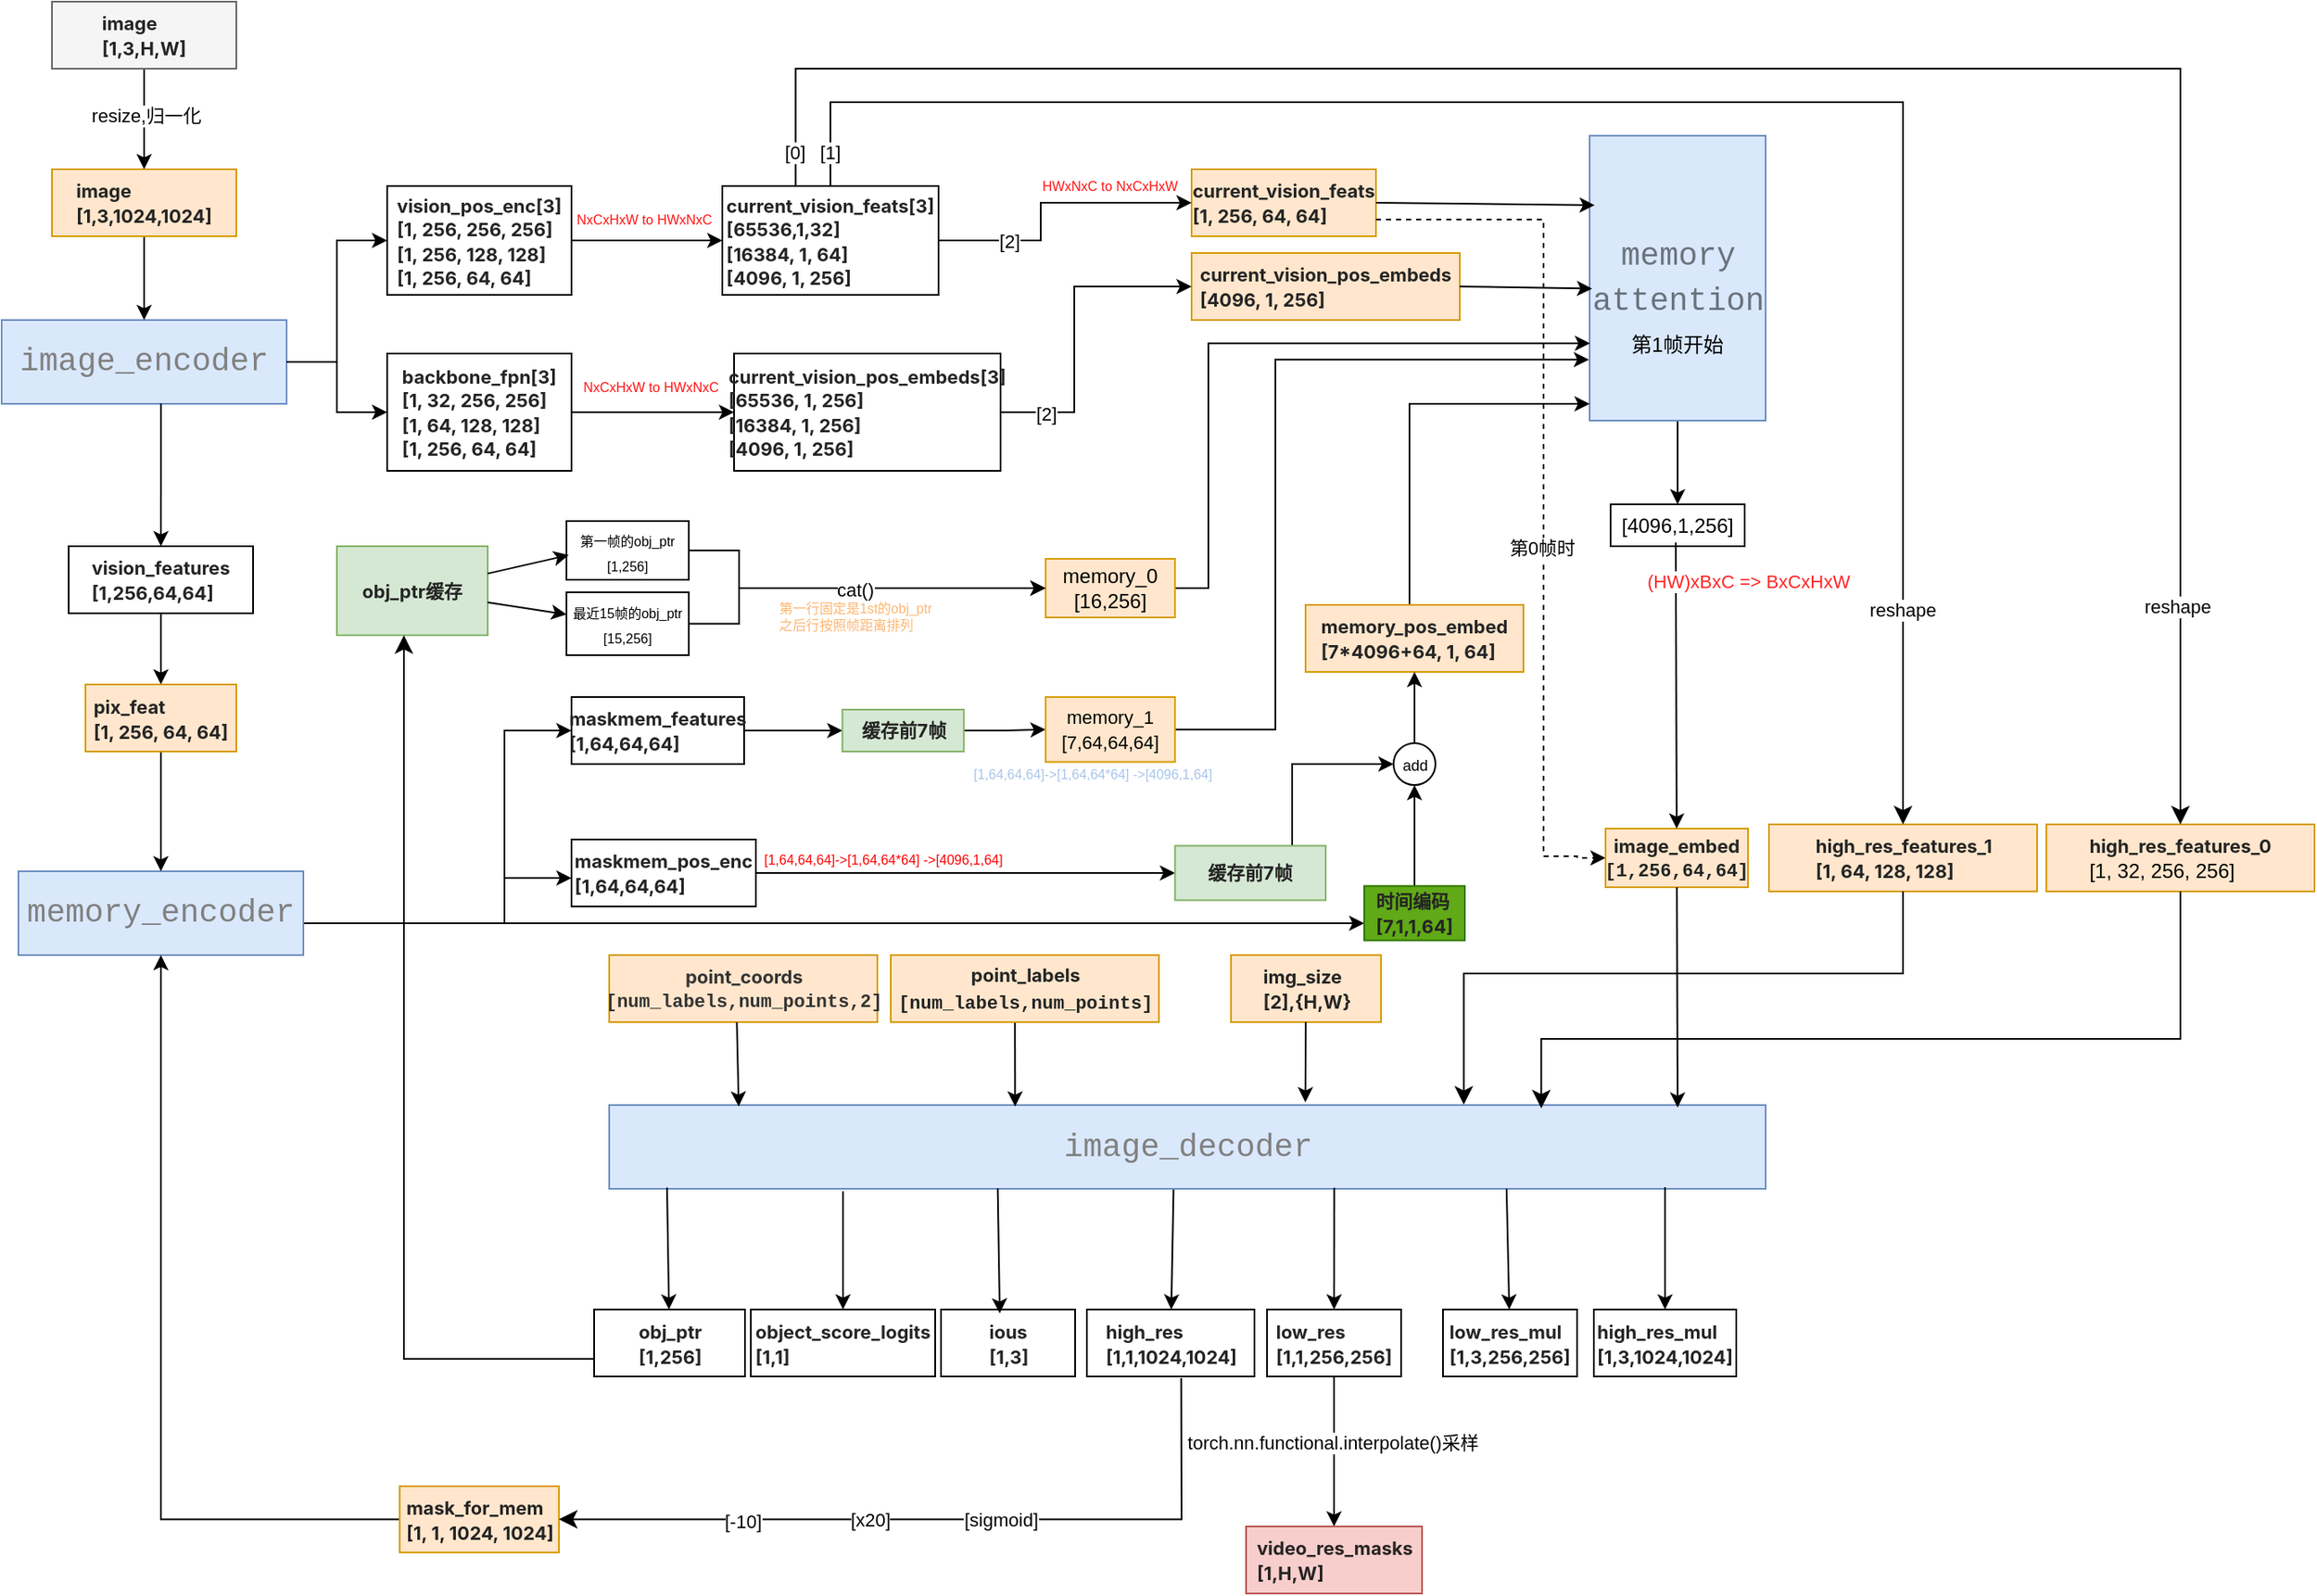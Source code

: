 <mxfile version="24.7.10">
  <diagram name="第 1 页" id="qYDKqiWonB4HB9HCKALA">
    <mxGraphModel dx="1803" dy="2056" grid="1" gridSize="10" guides="1" tooltips="1" connect="1" arrows="1" fold="1" page="1" pageScale="1" pageWidth="827" pageHeight="1169" math="0" shadow="0">
      <root>
        <mxCell id="0" />
        <mxCell id="1" parent="0" />
        <mxCell id="kYZcgvSroyiyH40Z3_NP-1" value="" style="edgeStyle=orthogonalEdgeStyle;rounded=0;orthogonalLoop=1;jettySize=auto;html=1;" parent="1" source="kYZcgvSroyiyH40Z3_NP-2" target="kYZcgvSroyiyH40Z3_NP-34" edge="1">
          <mxGeometry relative="1" as="geometry">
            <mxPoint x="1145" y="140" as="targetPoint" />
          </mxGeometry>
        </mxCell>
        <mxCell id="kYZcgvSroyiyH40Z3_NP-2" value="&lt;div style=&quot;font-family: &amp;quot;JetBrains Mono&amp;quot;, &amp;quot;GoMono Nerd Font&amp;quot;, Consolas, &amp;quot;Courier New&amp;quot;, monospace, &amp;quot;Droid Sans Mono&amp;quot;, &amp;quot;monospace&amp;quot;, monospace; font-size: 19px; line-height: 27px; white-space: pre;&quot;&gt;&lt;div style=&quot;color: rgb(36, 41, 46); line-height: 27px;&quot;&gt;&lt;span style=&quot;color: rgb(106, 115, 125);&quot;&gt;memory&lt;/span&gt;&lt;/div&gt;&lt;div style=&quot;color: rgb(36, 41, 46); line-height: 27px;&quot;&gt;&lt;span style=&quot;color: rgb(106, 115, 125);&quot;&gt;attention&lt;/span&gt;&lt;/div&gt;&lt;/div&gt;" style="rounded=0;whiteSpace=wrap;html=1;fillColor=#DAE8FC;strokeColor=#6c8ebf;" parent="1" vertex="1">
          <mxGeometry x="957.5" width="105" height="170" as="geometry" />
        </mxCell>
        <mxCell id="kYZcgvSroyiyH40Z3_NP-3" value="&lt;div style=&quot;text-align: start;&quot;&gt;&lt;span style=&quot;background-color: initial; font-size: 11px; white-space: pre;&quot;&gt;&lt;font face=&quot;-apple-system, BlinkMacSystemFont, Segoe WPC, Segoe UI, Ubuntu, Droid Sans, sans-serif&quot; color=&quot;#242424&quot;&gt;&lt;b&gt;current_vision_feats&lt;/b&gt;&lt;/font&gt;&lt;/span&gt;&lt;/div&gt;&lt;div style=&quot;text-align: start;&quot;&gt;&lt;b style=&quot;color: rgb(36, 36, 36); font-family: -apple-system, BlinkMacSystemFont, &amp;quot;Segoe WPC&amp;quot;, &amp;quot;Segoe UI&amp;quot;, Ubuntu, &amp;quot;Droid Sans&amp;quot;, sans-serif; font-size: 11px; white-space: pre;&quot;&gt;[1, 256, 64, 64]&lt;/b&gt;&lt;span style=&quot;background-color: initial;&quot;&gt;&lt;font style=&quot;&quot; face=&quot;-apple-system, BlinkMacSystemFont, Segoe WPC, Segoe UI, Ubuntu, Droid Sans, sans-serif&quot; color=&quot;#242424&quot;&gt;&lt;b style=&quot;font-size: 11px; white-space: pre;&quot;&gt;&lt;br&gt;&lt;/b&gt;&lt;/font&gt;&lt;/span&gt;&lt;/div&gt;" style="rounded=0;whiteSpace=wrap;html=1;fillColor=#ffe6cc;strokeColor=#d79b00;" parent="1" vertex="1">
          <mxGeometry x="720" y="20" width="110" height="40" as="geometry" />
        </mxCell>
        <mxCell id="kYZcgvSroyiyH40Z3_NP-5" value="&lt;div style=&quot;text-align: start;&quot;&gt;&lt;span style=&quot;background-color: initial; font-size: 11px; white-space: pre;&quot;&gt;&lt;font face=&quot;-apple-system, BlinkMacSystemFont, Segoe WPC, Segoe UI, Ubuntu, Droid Sans, sans-serif&quot; color=&quot;#242424&quot;&gt;&lt;b&gt;current_vision_pos_embeds&lt;/b&gt;&lt;/font&gt;&lt;/span&gt;&lt;/div&gt;&lt;div style=&quot;text-align: start;&quot;&gt;&lt;b style=&quot;font-size: 11px; white-space: pre; color: rgb(36, 36, 36); font-family: -apple-system, BlinkMacSystemFont, &amp;quot;Segoe WPC&amp;quot;, &amp;quot;Segoe UI&amp;quot;, Ubuntu, &amp;quot;Droid Sans&amp;quot;, sans-serif; background-color: initial;&quot;&gt;[4096, 1, 256]&lt;/b&gt;&lt;br&gt;&lt;/div&gt;" style="rounded=0;whiteSpace=wrap;html=1;fillColor=#ffe6cc;strokeColor=#d79b00;" parent="1" vertex="1">
          <mxGeometry x="720" y="70" width="160" height="40" as="geometry" />
        </mxCell>
        <mxCell id="wb2xqiaQXkxDXaYG9y4y-6" value="" style="edgeStyle=orthogonalEdgeStyle;rounded=0;orthogonalLoop=1;jettySize=auto;html=1;" edge="1" parent="1" source="kYZcgvSroyiyH40Z3_NP-6" target="kYZcgvSroyiyH40Z3_NP-2">
          <mxGeometry relative="1" as="geometry">
            <mxPoint x="853" y="200" as="targetPoint" />
            <Array as="points">
              <mxPoint x="850" y="160" />
            </Array>
          </mxGeometry>
        </mxCell>
        <mxCell id="wb2xqiaQXkxDXaYG9y4y-32" value="" style="edgeStyle=orthogonalEdgeStyle;rounded=0;orthogonalLoop=1;jettySize=auto;html=1;exitX=1;exitY=0.75;exitDx=0;exitDy=0;dashed=1;" edge="1" parent="1" source="kYZcgvSroyiyH40Z3_NP-3" target="kYZcgvSroyiyH40Z3_NP-32">
          <mxGeometry relative="1" as="geometry">
            <mxPoint x="950" y="410" as="targetPoint" />
            <Array as="points">
              <mxPoint x="930" y="50" />
              <mxPoint x="930" y="430" />
              <mxPoint x="950" y="430" />
              <mxPoint x="950" y="431" />
            </Array>
          </mxGeometry>
        </mxCell>
        <mxCell id="wb2xqiaQXkxDXaYG9y4y-33" value="第0帧时" style="edgeLabel;html=1;align=center;verticalAlign=middle;resizable=0;points=[];" vertex="1" connectable="0" parent="wb2xqiaQXkxDXaYG9y4y-32">
          <mxGeometry x="0.141" y="-1" relative="1" as="geometry">
            <mxPoint as="offset" />
          </mxGeometry>
        </mxCell>
        <mxCell id="kYZcgvSroyiyH40Z3_NP-6" value="&lt;div style=&quot;text-align: start;&quot;&gt;&lt;span style=&quot;background-color: initial; font-size: 11px; white-space: pre;&quot;&gt;&lt;font face=&quot;-apple-system, BlinkMacSystemFont, Segoe WPC, Segoe UI, Ubuntu, Droid Sans, sans-serif&quot; color=&quot;#242424&quot;&gt;&lt;b&gt;memory_pos_embed&lt;/b&gt;&lt;/font&gt;&lt;/span&gt;&lt;/div&gt;&lt;div style=&quot;text-align: start;&quot;&gt;&lt;span style=&quot;background-color: initial;&quot;&gt;&lt;font style=&quot;&quot; face=&quot;-apple-system, BlinkMacSystemFont, Segoe WPC, Segoe UI, Ubuntu, Droid Sans, sans-serif&quot; color=&quot;#242424&quot;&gt;&lt;span style=&quot;font-size: 11px; white-space: pre;&quot;&gt;&lt;b&gt;[7&lt;/b&gt;&lt;/span&gt;&lt;/font&gt;&lt;/span&gt;&lt;b style=&quot;color: rgb(36, 36, 36); font-family: -apple-system, BlinkMacSystemFont, &amp;quot;Segoe WPC&amp;quot;, &amp;quot;Segoe UI&amp;quot;, Ubuntu, &amp;quot;Droid Sans&amp;quot;, sans-serif; font-size: 11px; text-align: center; white-space: pre;&quot;&gt;*4096+64&lt;/b&gt;&lt;span style=&quot;background-color: initial;&quot;&gt;&lt;font style=&quot;&quot; face=&quot;-apple-system, BlinkMacSystemFont, Segoe WPC, Segoe UI, Ubuntu, Droid Sans, sans-serif&quot; color=&quot;#242424&quot;&gt;&lt;span style=&quot;font-size: 11px; white-space: pre;&quot;&gt;&lt;b&gt;, 1, 64]&lt;/b&gt;&lt;/span&gt;&lt;b style=&quot;font-size: 11px; white-space: pre;&quot;&gt;&lt;br&gt;&lt;/b&gt;&lt;/font&gt;&lt;/span&gt;&lt;/div&gt;" style="rounded=0;whiteSpace=wrap;html=1;fillColor=#ffe6cc;strokeColor=#d79b00;" parent="1" vertex="1">
          <mxGeometry x="788" y="280" width="130" height="40" as="geometry" />
        </mxCell>
        <mxCell id="kYZcgvSroyiyH40Z3_NP-8" value="" style="endArrow=classic;html=1;rounded=0;exitX=1;exitY=0.5;exitDx=0;exitDy=0;entryX=0.029;entryY=0.244;entryDx=0;entryDy=0;entryPerimeter=0;" parent="1" source="kYZcgvSroyiyH40Z3_NP-3" target="kYZcgvSroyiyH40Z3_NP-2" edge="1">
          <mxGeometry width="50" height="50" relative="1" as="geometry">
            <mxPoint x="945" y="110" as="sourcePoint" />
            <mxPoint x="995" y="60" as="targetPoint" />
          </mxGeometry>
        </mxCell>
        <mxCell id="kYZcgvSroyiyH40Z3_NP-11" value="" style="endArrow=classic;html=1;rounded=0;exitX=1;exitY=0.5;exitDx=0;exitDy=0;entryX=0.014;entryY=0.537;entryDx=0;entryDy=0;entryPerimeter=0;" parent="1" source="kYZcgvSroyiyH40Z3_NP-5" target="kYZcgvSroyiyH40Z3_NP-2" edge="1">
          <mxGeometry width="50" height="50" relative="1" as="geometry">
            <mxPoint x="945" y="110" as="sourcePoint" />
            <mxPoint x="995" y="60" as="targetPoint" />
          </mxGeometry>
        </mxCell>
        <mxCell id="wb2xqiaQXkxDXaYG9y4y-26" value="" style="edgeStyle=orthogonalEdgeStyle;rounded=0;orthogonalLoop=1;jettySize=auto;html=1;entryX=0;entryY=0.5;entryDx=0;entryDy=0;" edge="1" parent="1" source="kYZcgvSroyiyH40Z3_NP-16" target="kYZcgvSroyiyH40Z3_NP-24">
          <mxGeometry relative="1" as="geometry" />
        </mxCell>
        <mxCell id="kYZcgvSroyiyH40Z3_NP-16" value="&lt;div style=&quot;font-family: &amp;quot;JetBrains Mono&amp;quot;, &amp;quot;GoMono Nerd Font&amp;quot;, Consolas, &amp;quot;Courier New&amp;quot;, monospace, &amp;quot;Droid Sans Mono&amp;quot;, &amp;quot;monospace&amp;quot;, monospace; font-size: 19px; line-height: 27px; white-space: pre;&quot;&gt;&lt;font color=&quot;#808080&quot;&gt;image_encoder&lt;/font&gt;&lt;/div&gt;" style="rounded=0;whiteSpace=wrap;html=1;fillColor=#DAE8FC;strokeColor=#6c8ebf;" parent="1" vertex="1">
          <mxGeometry x="10" y="110" width="170" height="50" as="geometry" />
        </mxCell>
        <mxCell id="kYZcgvSroyiyH40Z3_NP-17" value="" style="edgeStyle=orthogonalEdgeStyle;rounded=0;orthogonalLoop=1;jettySize=auto;html=1;" parent="1" source="kYZcgvSroyiyH40Z3_NP-33" target="kYZcgvSroyiyH40Z3_NP-16" edge="1">
          <mxGeometry relative="1" as="geometry">
            <mxPoint x="95" y="60" as="sourcePoint" />
          </mxGeometry>
        </mxCell>
        <mxCell id="kYZcgvSroyiyH40Z3_NP-19" value="" style="endArrow=classic;html=1;rounded=0;exitX=0.559;exitY=0.998;exitDx=0;exitDy=0;exitPerimeter=0;" parent="1" source="kYZcgvSroyiyH40Z3_NP-16" target="kYZcgvSroyiyH40Z3_NP-22" edge="1">
          <mxGeometry width="50" height="50" relative="1" as="geometry">
            <mxPoint x="200" y="170" as="sourcePoint" />
            <mxPoint x="280" y="80" as="targetPoint" />
          </mxGeometry>
        </mxCell>
        <mxCell id="kYZcgvSroyiyH40Z3_NP-21" value="" style="edgeStyle=orthogonalEdgeStyle;rounded=0;orthogonalLoop=1;jettySize=auto;html=1;entryX=0.5;entryY=0;entryDx=0;entryDy=0;" parent="1" source="kYZcgvSroyiyH40Z3_NP-22" target="kYZcgvSroyiyH40Z3_NP-38" edge="1">
          <mxGeometry relative="1" as="geometry">
            <mxPoint x="96.5" y="330" as="targetPoint" />
          </mxGeometry>
        </mxCell>
        <mxCell id="kYZcgvSroyiyH40Z3_NP-22" value="&lt;div style=&quot;text-align: start;&quot;&gt;&lt;span style=&quot;background-color: initial; font-size: 11px; white-space: pre;&quot;&gt;&lt;font face=&quot;-apple-system, BlinkMacSystemFont, Segoe WPC, Segoe UI, Ubuntu, Droid Sans, sans-serif&quot; color=&quot;#242424&quot;&gt;&lt;b&gt;vision_features&lt;/b&gt;&lt;/font&gt;&lt;/span&gt;&lt;/div&gt;&lt;div style=&quot;text-align: start;&quot;&gt;&lt;span style=&quot;background-color: initial; font-size: 11px; white-space: pre;&quot;&gt;&lt;font face=&quot;-apple-system, BlinkMacSystemFont, Segoe WPC, Segoe UI, Ubuntu, Droid Sans, sans-serif&quot; color=&quot;#242424&quot;&gt;&lt;b&gt;[1,256,64,64]&lt;/b&gt;&lt;/font&gt;&lt;/span&gt;&lt;/div&gt;" style="rounded=0;whiteSpace=wrap;html=1;" parent="1" vertex="1">
          <mxGeometry x="50" y="245" width="110" height="40" as="geometry" />
        </mxCell>
        <mxCell id="kYZcgvSroyiyH40Z3_NP-23" value="" style="edgeStyle=orthogonalEdgeStyle;rounded=0;orthogonalLoop=1;jettySize=auto;html=1;" parent="1" source="kYZcgvSroyiyH40Z3_NP-24" target="kYZcgvSroyiyH40Z3_NP-65" edge="1">
          <mxGeometry relative="1" as="geometry" />
        </mxCell>
        <mxCell id="kYZcgvSroyiyH40Z3_NP-24" value="&lt;div style=&quot;text-align: start;&quot;&gt;&lt;span style=&quot;background-color: initial; font-size: 11px; white-space: pre;&quot;&gt;&lt;font face=&quot;-apple-system, BlinkMacSystemFont, Segoe WPC, Segoe UI, Ubuntu, Droid Sans, sans-serif&quot; color=&quot;#242424&quot;&gt;&lt;b&gt;vision_pos_enc[3]&lt;/b&gt;&lt;/font&gt;&lt;/span&gt;&lt;/div&gt;&lt;div style=&quot;text-align: start;&quot;&gt;&lt;span style=&quot;background-color: initial;&quot;&gt;&lt;font style=&quot;&quot; face=&quot;-apple-system, BlinkMacSystemFont, Segoe WPC, Segoe UI, Ubuntu, Droid Sans, sans-serif&quot; color=&quot;#242424&quot;&gt;&lt;span style=&quot;font-size: 11px; white-space: pre;&quot;&gt;&lt;b&gt;[1, 256, 256, 256]&lt;/b&gt;&lt;/span&gt;&lt;b style=&quot;font-size: 11px; white-space: pre;&quot;&gt;&lt;br&gt;&lt;/b&gt;&lt;/font&gt;&lt;/span&gt;&lt;/div&gt;&lt;div style=&quot;text-align: start;&quot;&gt;&lt;span style=&quot;background-color: initial;&quot;&gt;&lt;font style=&quot;&quot; face=&quot;-apple-system, BlinkMacSystemFont, Segoe WPC, Segoe UI, Ubuntu, Droid Sans, sans-serif&quot; color=&quot;#242424&quot;&gt;&lt;span style=&quot;font-size: 11px; white-space: pre;&quot;&gt;&lt;b&gt;[1, 256, 128, 128]&lt;/b&gt;&lt;/span&gt;&lt;b style=&quot;font-size: 11px; white-space: pre;&quot;&gt;&lt;br&gt;&lt;/b&gt;&lt;/font&gt;&lt;/span&gt;&lt;/div&gt;&lt;div style=&quot;text-align: start;&quot;&gt;&lt;span style=&quot;background-color: initial;&quot;&gt;&lt;font style=&quot;&quot; face=&quot;-apple-system, BlinkMacSystemFont, Segoe WPC, Segoe UI, Ubuntu, Droid Sans, sans-serif&quot; color=&quot;#242424&quot;&gt;&lt;span style=&quot;font-size: 11px; white-space: pre;&quot;&gt;&lt;b&gt;[1, 256, 64, 64]&lt;/b&gt;&lt;/span&gt;&lt;b style=&quot;font-size: 11px; white-space: pre;&quot;&gt;&lt;br&gt;&lt;/b&gt;&lt;/font&gt;&lt;/span&gt;&lt;/div&gt;" style="rounded=0;whiteSpace=wrap;html=1;" parent="1" vertex="1">
          <mxGeometry x="240" y="30" width="110" height="65" as="geometry" />
        </mxCell>
        <mxCell id="kYZcgvSroyiyH40Z3_NP-25" value="" style="edgeStyle=orthogonalEdgeStyle;rounded=0;orthogonalLoop=1;jettySize=auto;html=1;" parent="1" source="kYZcgvSroyiyH40Z3_NP-26" target="kYZcgvSroyiyH40Z3_NP-67" edge="1">
          <mxGeometry relative="1" as="geometry" />
        </mxCell>
        <mxCell id="kYZcgvSroyiyH40Z3_NP-26" value="&lt;div style=&quot;text-align: start;&quot;&gt;&lt;span style=&quot;background-color: initial; font-size: 11px; white-space: pre;&quot;&gt;&lt;font face=&quot;-apple-system, BlinkMacSystemFont, Segoe WPC, Segoe UI, Ubuntu, Droid Sans, sans-serif&quot; color=&quot;#242424&quot;&gt;&lt;b&gt;backbone_fpn[3]&lt;/b&gt;&lt;/font&gt;&lt;/span&gt;&lt;/div&gt;&lt;div style=&quot;text-align: start;&quot;&gt;&lt;span style=&quot;background-color: initial;&quot;&gt;&lt;font style=&quot;&quot; face=&quot;-apple-system, BlinkMacSystemFont, Segoe WPC, Segoe UI, Ubuntu, Droid Sans, sans-serif&quot; color=&quot;#242424&quot;&gt;&lt;span style=&quot;font-size: 11px; white-space: pre;&quot;&gt;&lt;b&gt;[1, 32, 256, 256]&lt;/b&gt;&lt;/span&gt;&lt;b style=&quot;font-size: 11px; white-space: pre;&quot;&gt;&lt;br&gt;&lt;/b&gt;&lt;/font&gt;&lt;/span&gt;&lt;/div&gt;&lt;div style=&quot;text-align: start;&quot;&gt;&lt;span style=&quot;background-color: initial;&quot;&gt;&lt;font style=&quot;&quot; face=&quot;-apple-system, BlinkMacSystemFont, Segoe WPC, Segoe UI, Ubuntu, Droid Sans, sans-serif&quot; color=&quot;#242424&quot;&gt;&lt;span style=&quot;font-size: 11px; white-space: pre;&quot;&gt;&lt;b&gt;[1, 64, 128, 128]&lt;/b&gt;&lt;/span&gt;&lt;b style=&quot;font-size: 11px; white-space: pre;&quot;&gt;&lt;br&gt;&lt;/b&gt;&lt;/font&gt;&lt;/span&gt;&lt;/div&gt;&lt;div style=&quot;text-align: start;&quot;&gt;&lt;span style=&quot;background-color: initial;&quot;&gt;&lt;font style=&quot;&quot; face=&quot;-apple-system, BlinkMacSystemFont, Segoe WPC, Segoe UI, Ubuntu, Droid Sans, sans-serif&quot; color=&quot;#242424&quot;&gt;&lt;span style=&quot;font-size: 11px; white-space: pre;&quot;&gt;&lt;b&gt;[1, 256, 64, 64]&lt;/b&gt;&lt;/span&gt;&lt;b style=&quot;font-size: 11px; white-space: pre;&quot;&gt;&lt;br&gt;&lt;/b&gt;&lt;/font&gt;&lt;/span&gt;&lt;/div&gt;" style="rounded=0;whiteSpace=wrap;html=1;" parent="1" vertex="1">
          <mxGeometry x="240" y="130" width="110" height="70" as="geometry" />
        </mxCell>
        <mxCell id="wb2xqiaQXkxDXaYG9y4y-21" value="" style="edgeStyle=orthogonalEdgeStyle;rounded=0;orthogonalLoop=1;jettySize=auto;html=1;" edge="1" parent="1" source="kYZcgvSroyiyH40Z3_NP-27" target="kYZcgvSroyiyH40Z3_NP-84">
          <mxGeometry relative="1" as="geometry">
            <mxPoint x="320" y="464" as="targetPoint" />
            <Array as="points">
              <mxPoint x="670" y="470" />
              <mxPoint x="670" y="470" />
            </Array>
          </mxGeometry>
        </mxCell>
        <mxCell id="wb2xqiaQXkxDXaYG9y4y-23" value="" style="edgeStyle=orthogonalEdgeStyle;rounded=0;orthogonalLoop=1;jettySize=auto;html=1;" edge="1" parent="1" source="kYZcgvSroyiyH40Z3_NP-27" target="kYZcgvSroyiyH40Z3_NP-31">
          <mxGeometry relative="1" as="geometry">
            <mxPoint x="270" y="464" as="targetPoint" />
            <Array as="points">
              <mxPoint x="310" y="470" />
              <mxPoint x="310" y="355" />
            </Array>
          </mxGeometry>
        </mxCell>
        <mxCell id="wb2xqiaQXkxDXaYG9y4y-25" value="" style="edgeStyle=orthogonalEdgeStyle;rounded=0;orthogonalLoop=1;jettySize=auto;html=1;" edge="1" parent="1" source="kYZcgvSroyiyH40Z3_NP-27" target="kYZcgvSroyiyH40Z3_NP-29">
          <mxGeometry relative="1" as="geometry">
            <mxPoint x="270" y="464" as="targetPoint" />
            <Array as="points">
              <mxPoint x="310" y="470" />
              <mxPoint x="310" y="443" />
            </Array>
          </mxGeometry>
        </mxCell>
        <mxCell id="kYZcgvSroyiyH40Z3_NP-27" value="&lt;div style=&quot;font-family: &amp;quot;JetBrains Mono&amp;quot;, &amp;quot;GoMono Nerd Font&amp;quot;, Consolas, &amp;quot;Courier New&amp;quot;, monospace, &amp;quot;Droid Sans Mono&amp;quot;, &amp;quot;monospace&amp;quot;, monospace; font-size: 19px; line-height: 27px; white-space: pre;&quot;&gt;&lt;div style=&quot;line-height: 27px;&quot;&gt;&lt;font style=&quot;&quot; color=&quot;#808080&quot;&gt;memory_encoder&lt;/font&gt;&lt;/div&gt;&lt;/div&gt;" style="rounded=0;whiteSpace=wrap;html=1;fillColor=#DAE8FC;strokeColor=#6c8ebf;" parent="1" vertex="1">
          <mxGeometry x="20" y="439" width="170" height="50" as="geometry" />
        </mxCell>
        <mxCell id="kYZcgvSroyiyH40Z3_NP-28" value="" style="edgeStyle=orthogonalEdgeStyle;rounded=0;orthogonalLoop=1;jettySize=auto;html=1;" parent="1" source="kYZcgvSroyiyH40Z3_NP-29" target="kYZcgvSroyiyH40Z3_NP-80" edge="1">
          <mxGeometry relative="1" as="geometry" />
        </mxCell>
        <mxCell id="kYZcgvSroyiyH40Z3_NP-29" value="&lt;div style=&quot;text-align: start;&quot;&gt;&lt;span style=&quot;background-color: initial; text-align: center; font-size: 11px; white-space: pre;&quot;&gt;&lt;font face=&quot;-apple-system, BlinkMacSystemFont, Segoe WPC, Segoe UI, Ubuntu, Droid Sans, sans-serif&quot; color=&quot;#242424&quot;&gt;&lt;b&gt;maskmem_pos_enc&lt;/b&gt;&lt;/font&gt;&lt;/span&gt;&lt;/div&gt;&lt;div style=&quot;text-align: start;&quot;&gt;&lt;b style=&quot;font-size: 11px; white-space: pre; color: rgb(36, 36, 36); font-family: -apple-system, BlinkMacSystemFont, &amp;quot;Segoe WPC&amp;quot;, &amp;quot;Segoe UI&amp;quot;, Ubuntu, &amp;quot;Droid Sans&amp;quot;, sans-serif; background-color: initial;&quot;&gt;[1,64,64,64]&lt;/b&gt;&lt;br&gt;&lt;/div&gt;" style="rounded=0;whiteSpace=wrap;html=1;" parent="1" vertex="1">
          <mxGeometry x="350" y="420" width="110" height="40" as="geometry" />
        </mxCell>
        <mxCell id="kYZcgvSroyiyH40Z3_NP-30" value="" style="edgeStyle=orthogonalEdgeStyle;rounded=0;orthogonalLoop=1;jettySize=auto;html=1;" parent="1" source="kYZcgvSroyiyH40Z3_NP-31" target="kYZcgvSroyiyH40Z3_NP-78" edge="1">
          <mxGeometry relative="1" as="geometry" />
        </mxCell>
        <mxCell id="kYZcgvSroyiyH40Z3_NP-31" value="&lt;div style=&quot;text-align: start;&quot;&gt;&lt;font face=&quot;-apple-system, BlinkMacSystemFont, Segoe WPC, Segoe UI, Ubuntu, Droid Sans, sans-serif&quot; color=&quot;#242424&quot;&gt;&lt;span style=&quot;font-size: 11px; white-space: pre;&quot;&gt;&lt;b&gt;maskmem_features&lt;/b&gt;&lt;/span&gt;&lt;/font&gt;&lt;br&gt;&lt;/div&gt;&lt;div style=&quot;text-align: start;&quot;&gt;&lt;font face=&quot;-apple-system, BlinkMacSystemFont, Segoe WPC, Segoe UI, Ubuntu, Droid Sans, sans-serif&quot; color=&quot;#242424&quot;&gt;&lt;span style=&quot;font-size: 11px; white-space: pre;&quot;&gt;&lt;b&gt;[1,64,64,64]&lt;/b&gt;&lt;/span&gt;&lt;/font&gt;&lt;br&gt;&lt;/div&gt;" style="rounded=0;whiteSpace=wrap;html=1;" parent="1" vertex="1">
          <mxGeometry x="350" y="335" width="103" height="40" as="geometry" />
        </mxCell>
        <mxCell id="kYZcgvSroyiyH40Z3_NP-32" value="&lt;b style=&quot;color: rgb(36, 36, 36); font-family: -apple-system, BlinkMacSystemFont, &amp;quot;Segoe WPC&amp;quot;, &amp;quot;Segoe UI&amp;quot;, Ubuntu, &amp;quot;Droid Sans&amp;quot;, sans-serif; font-size: 11px; text-align: start; white-space: pre;&quot;&gt;image_embed&lt;/b&gt;&lt;div&gt;&lt;b style=&quot;color: rgb(36, 36, 36); font-family: SFMono-Regular, Consolas, &amp;quot;Liberation Mono&amp;quot;, Menlo, Courier, monospace; font-size: 11px; text-align: start; white-space-collapse: preserve;&quot;&gt;[1,256,64,64]&lt;/b&gt;&lt;br&gt;&lt;/div&gt;" style="rounded=0;whiteSpace=wrap;html=1;fillColor=#ffe6cc;strokeColor=#d79b00;" parent="1" vertex="1">
          <mxGeometry x="967" y="413.5" width="85" height="35" as="geometry" />
        </mxCell>
        <mxCell id="kYZcgvSroyiyH40Z3_NP-33" value="&lt;div style=&quot;text-align: start;&quot;&gt;&lt;font face=&quot;-apple-system, BlinkMacSystemFont, Segoe WPC, Segoe UI, Ubuntu, Droid Sans, sans-serif&quot; color=&quot;#242424&quot;&gt;&lt;span style=&quot;font-size: 11px; white-space: pre;&quot;&gt;&lt;b&gt;image&lt;br/&gt;[1,3,1024,1024]&lt;/b&gt;&lt;/span&gt;&lt;/font&gt;&lt;/div&gt;" style="rounded=0;whiteSpace=wrap;html=1;fillColor=#ffe6cc;strokeColor=#d79b00;" parent="1" vertex="1">
          <mxGeometry x="40" y="20" width="110" height="40" as="geometry" />
        </mxCell>
        <mxCell id="kYZcgvSroyiyH40Z3_NP-34" value="[4096,1,256]" style="rounded=0;whiteSpace=wrap;html=1;" parent="1" vertex="1">
          <mxGeometry x="970" y="220" width="80" height="25" as="geometry" />
        </mxCell>
        <mxCell id="kYZcgvSroyiyH40Z3_NP-35" value="" style="endArrow=classic;html=1;rounded=0;exitX=0.486;exitY=0.911;exitDx=0;exitDy=0;exitPerimeter=0;" parent="1" source="kYZcgvSroyiyH40Z3_NP-34" target="kYZcgvSroyiyH40Z3_NP-32" edge="1">
          <mxGeometry width="50" height="50" relative="1" as="geometry">
            <mxPoint x="1135" y="230" as="sourcePoint" />
            <mxPoint x="1185" y="180" as="targetPoint" />
          </mxGeometry>
        </mxCell>
        <mxCell id="kYZcgvSroyiyH40Z3_NP-36" value="&lt;font color=&quot;#ff2626&quot;&gt;(HW)xBxC =&amp;gt; BxCxHxW&lt;/font&gt;" style="edgeLabel;html=1;align=center;verticalAlign=middle;resizable=0;points=[];" parent="kYZcgvSroyiyH40Z3_NP-35" vertex="1" connectable="0">
          <mxGeometry x="-0.124" y="-2" relative="1" as="geometry">
            <mxPoint x="45" y="-52" as="offset" />
          </mxGeometry>
        </mxCell>
        <mxCell id="kYZcgvSroyiyH40Z3_NP-37" value="" style="edgeStyle=orthogonalEdgeStyle;rounded=0;orthogonalLoop=1;jettySize=auto;html=1;" parent="1" source="kYZcgvSroyiyH40Z3_NP-38" target="kYZcgvSroyiyH40Z3_NP-27" edge="1">
          <mxGeometry relative="1" as="geometry" />
        </mxCell>
        <mxCell id="kYZcgvSroyiyH40Z3_NP-38" value="&lt;div style=&quot;text-align: start;&quot;&gt;&lt;font face=&quot;-apple-system, BlinkMacSystemFont, Segoe WPC, Segoe UI, Ubuntu, Droid Sans, sans-serif&quot; color=&quot;#242424&quot;&gt;&lt;span style=&quot;font-size: 11px; white-space: pre;&quot;&gt;&lt;b&gt;pix_feat&lt;/b&gt;&lt;/span&gt;&lt;/font&gt;&lt;br&gt;&lt;/div&gt;&lt;div style=&quot;text-align: start;&quot;&gt;&lt;font face=&quot;-apple-system, BlinkMacSystemFont, Segoe WPC, Segoe UI, Ubuntu, Droid Sans, sans-serif&quot; color=&quot;#242424&quot;&gt;&lt;span style=&quot;font-size: 11px; white-space: pre;&quot;&gt;&lt;b&gt;[1, 256, 64, 64]&lt;/b&gt;&lt;/span&gt;&lt;b style=&quot;font-size: 11px; white-space: pre;&quot;&gt;&lt;br&gt;&lt;/b&gt;&lt;/font&gt;&lt;/div&gt;" style="rounded=0;whiteSpace=wrap;html=1;fillColor=#ffe6cc;strokeColor=#d79b00;" parent="1" vertex="1">
          <mxGeometry x="60" y="327.5" width="90" height="40" as="geometry" />
        </mxCell>
        <mxCell id="kYZcgvSroyiyH40Z3_NP-39" value="" style="edgeStyle=orthogonalEdgeStyle;rounded=0;orthogonalLoop=1;jettySize=auto;html=1;" parent="1" source="kYZcgvSroyiyH40Z3_NP-40" target="kYZcgvSroyiyH40Z3_NP-27" edge="1">
          <mxGeometry relative="1" as="geometry" />
        </mxCell>
        <mxCell id="kYZcgvSroyiyH40Z3_NP-40" value="&lt;div style=&quot;text-align: start;&quot;&gt;&lt;font face=&quot;-apple-system, BlinkMacSystemFont, Segoe WPC, Segoe UI, Ubuntu, Droid Sans, sans-serif&quot; color=&quot;#242424&quot;&gt;&lt;span style=&quot;font-size: 11px; white-space: pre;&quot;&gt;&lt;b&gt;mask_for_mem&lt;/b&gt;&lt;/span&gt;&lt;/font&gt;&lt;br&gt;&lt;/div&gt;&lt;div style=&quot;text-align: start;&quot;&gt;&lt;font face=&quot;-apple-system, BlinkMacSystemFont, Segoe WPC, Segoe UI, Ubuntu, Droid Sans, sans-serif&quot; color=&quot;#242424&quot;&gt;&lt;span style=&quot;font-size: 11px; white-space: pre;&quot;&gt;&lt;b&gt;[1, 1, 1024, 1024]&lt;/b&gt;&lt;/span&gt;&lt;b style=&quot;font-size: 11px; white-space: pre;&quot;&gt;&lt;br&gt;&lt;/b&gt;&lt;/font&gt;&lt;/div&gt;" style="rounded=0;whiteSpace=wrap;html=1;fillColor=#ffe6cc;strokeColor=#d79b00;" parent="1" vertex="1">
          <mxGeometry x="247.5" y="806" width="95" height="39.5" as="geometry" />
        </mxCell>
        <mxCell id="kYZcgvSroyiyH40Z3_NP-43" value="&lt;div style=&quot;font-family: &amp;quot;JetBrains Mono&amp;quot;, &amp;quot;GoMono Nerd Font&amp;quot;, Consolas, &amp;quot;Courier New&amp;quot;, monospace, &amp;quot;Droid Sans Mono&amp;quot;, &amp;quot;monospace&amp;quot;, monospace; font-size: 19px; line-height: 27px; white-space: pre;&quot;&gt;&lt;span style=&quot;color: rgb(128, 128, 128);&quot;&gt;image_decoder&lt;/span&gt;&lt;br&gt;&lt;/div&gt;" style="rounded=0;whiteSpace=wrap;html=1;fillColor=#DAE8FC;strokeColor=#6c8ebf;" parent="1" vertex="1">
          <mxGeometry x="372.5" y="578.5" width="690" height="50" as="geometry" />
        </mxCell>
        <mxCell id="kYZcgvSroyiyH40Z3_NP-44" value="" style="endArrow=classic;html=1;rounded=0;" parent="1" source="kYZcgvSroyiyH40Z3_NP-32" edge="1">
          <mxGeometry width="50" height="50" relative="1" as="geometry">
            <mxPoint x="1105.5" y="518.5" as="sourcePoint" />
            <mxPoint x="1010" y="580" as="targetPoint" />
          </mxGeometry>
        </mxCell>
        <mxCell id="kYZcgvSroyiyH40Z3_NP-45" value="&lt;div&gt;&lt;font color=&quot;#333333&quot;&gt;&lt;b style=&quot;font-family: -apple-system, BlinkMacSystemFont, &amp;quot;Segoe WPC&amp;quot;, &amp;quot;Segoe UI&amp;quot;, Ubuntu, &amp;quot;Droid Sans&amp;quot;, sans-serif; font-size: 11px; text-align: start; white-space: pre;&quot;&gt;point_coords&lt;/b&gt;&lt;br&gt;&lt;/font&gt;&lt;/div&gt;&lt;div&gt;&lt;b style=&quot;font-family: SFMono-Regular, Consolas, &amp;quot;Liberation Mono&amp;quot;, Menlo, Courier, monospace; font-size: 11px; text-align: start; white-space-collapse: preserve;&quot;&gt;&lt;font color=&quot;#333333&quot;&gt;[num_labels,num_points,2]&lt;/font&gt;&lt;/b&gt;&lt;b style=&quot;color: rgb(36, 36, 36); font-family: -apple-system, BlinkMacSystemFont, &amp;quot;Segoe WPC&amp;quot;, &amp;quot;Segoe UI&amp;quot;, Ubuntu, &amp;quot;Droid Sans&amp;quot;, sans-serif; font-size: 11px; text-align: start; white-space: pre; background-color: rgb(252, 252, 252);&quot;&gt;&lt;br&gt;&lt;/b&gt;&lt;/div&gt;" style="rounded=0;whiteSpace=wrap;html=1;fillColor=#ffe6cc;strokeColor=#d79b00;" parent="1" vertex="1">
          <mxGeometry x="372.5" y="489" width="160" height="40" as="geometry" />
        </mxCell>
        <mxCell id="kYZcgvSroyiyH40Z3_NP-46" value="&lt;div&gt;&lt;b style=&quot;color: rgb(36, 36, 36); font-family: -apple-system, BlinkMacSystemFont, &amp;quot;Segoe WPC&amp;quot;, &amp;quot;Segoe UI&amp;quot;, Ubuntu, &amp;quot;Droid Sans&amp;quot;, sans-serif; font-size: 11px; text-align: start; white-space: pre;&quot;&gt;point_labels&lt;/b&gt;&lt;b style=&quot;color: rgb(36, 36, 36); font-family: SFMono-Regular, Consolas, &amp;quot;Liberation Mono&amp;quot;, Menlo, Courier, monospace; font-size: 11px; text-align: start; white-space-collapse: preserve;&quot;&gt;&lt;br&gt;&lt;/b&gt;&lt;/div&gt;&lt;div&gt;&lt;b style=&quot;color: rgb(36, 36, 36); font-family: SFMono-Regular, Consolas, &amp;quot;Liberation Mono&amp;quot;, Menlo, Courier, monospace; font-size: 11px; text-align: start; white-space-collapse: preserve;&quot;&gt;[num_labels,num_points]&lt;/b&gt;&lt;br&gt;&lt;/div&gt;" style="rounded=0;whiteSpace=wrap;html=1;fillColor=#ffe6cc;strokeColor=#d79b00;" parent="1" vertex="1">
          <mxGeometry x="540.5" y="489" width="160" height="40" as="geometry" />
        </mxCell>
        <mxCell id="kYZcgvSroyiyH40Z3_NP-47" value="" style="endArrow=classic;html=1;rounded=0;exitX=0.476;exitY=1.004;exitDx=0;exitDy=0;exitPerimeter=0;entryX=0.112;entryY=0.017;entryDx=0;entryDy=0;entryPerimeter=0;" parent="1" source="kYZcgvSroyiyH40Z3_NP-45" target="kYZcgvSroyiyH40Z3_NP-43" edge="1">
          <mxGeometry width="50" height="50" relative="1" as="geometry">
            <mxPoint x="1255.5" y="558.5" as="sourcePoint" />
            <mxPoint x="1160.5" y="568.5" as="targetPoint" />
          </mxGeometry>
        </mxCell>
        <mxCell id="kYZcgvSroyiyH40Z3_NP-48" value="" style="endArrow=classic;html=1;rounded=0;exitX=0.463;exitY=1.011;exitDx=0;exitDy=0;exitPerimeter=0;entryX=0.351;entryY=0.017;entryDx=0;entryDy=0;entryPerimeter=0;" parent="1" source="kYZcgvSroyiyH40Z3_NP-46" target="kYZcgvSroyiyH40Z3_NP-43" edge="1">
          <mxGeometry width="50" height="50" relative="1" as="geometry">
            <mxPoint x="1395.5" y="568.5" as="sourcePoint" />
            <mxPoint x="1330.5" y="568.5" as="targetPoint" />
          </mxGeometry>
        </mxCell>
        <mxCell id="kYZcgvSroyiyH40Z3_NP-49" value="&lt;div style=&quot;text-align: start;&quot;&gt;&lt;font face=&quot;-apple-system, BlinkMacSystemFont, Segoe WPC, Segoe UI, Ubuntu, Droid Sans, sans-serif&quot; color=&quot;#242424&quot;&gt;&lt;span style=&quot;font-size: 11px; white-space: pre;&quot;&gt;&lt;b&gt;low_res_mul&lt;/b&gt;&lt;/span&gt;&lt;/font&gt;&lt;br&gt;&lt;/div&gt;&lt;div style=&quot;text-align: start;&quot;&gt;&lt;font face=&quot;-apple-system, BlinkMacSystemFont, Segoe WPC, Segoe UI, Ubuntu, Droid Sans, sans-serif&quot; color=&quot;#242424&quot;&gt;&lt;span style=&quot;font-size: 11px; white-space: pre;&quot;&gt;&lt;b&gt;[1,3,256,256]&lt;/b&gt;&lt;/span&gt;&lt;b style=&quot;font-size: 11px; white-space: pre;&quot;&gt;&lt;br&gt;&lt;/b&gt;&lt;/font&gt;&lt;/div&gt;" style="rounded=0;whiteSpace=wrap;html=1;" parent="1" vertex="1">
          <mxGeometry x="870" y="700.5" width="80" height="40" as="geometry" />
        </mxCell>
        <mxCell id="kYZcgvSroyiyH40Z3_NP-50" value="&lt;div style=&quot;text-align: start;&quot;&gt;&lt;font face=&quot;-apple-system, BlinkMacSystemFont, Segoe WPC, Segoe UI, Ubuntu, Droid Sans, sans-serif&quot; color=&quot;#242424&quot;&gt;&lt;span style=&quot;font-size: 11px; white-space: pre;&quot;&gt;&lt;b&gt;high_res_mul&lt;/b&gt;&lt;/span&gt;&lt;/font&gt;&lt;br&gt;&lt;/div&gt;&lt;div style=&quot;text-align: start;&quot;&gt;&lt;font face=&quot;-apple-system, BlinkMacSystemFont, Segoe WPC, Segoe UI, Ubuntu, Droid Sans, sans-serif&quot; color=&quot;#242424&quot;&gt;&lt;span style=&quot;font-size: 11px; white-space: pre;&quot;&gt;&lt;b&gt;[1,3,1024,1024]&lt;/b&gt;&lt;/span&gt;&lt;b style=&quot;font-size: 11px; white-space: pre;&quot;&gt;&lt;br&gt;&lt;/b&gt;&lt;/font&gt;&lt;/div&gt;" style="rounded=0;whiteSpace=wrap;html=1;" parent="1" vertex="1">
          <mxGeometry x="960" y="700.5" width="85" height="40" as="geometry" />
        </mxCell>
        <mxCell id="kYZcgvSroyiyH40Z3_NP-51" value="" style="edgeStyle=orthogonalEdgeStyle;rounded=0;orthogonalLoop=1;jettySize=auto;html=1;" parent="1" source="kYZcgvSroyiyH40Z3_NP-53" target="kYZcgvSroyiyH40Z3_NP-87" edge="1">
          <mxGeometry relative="1" as="geometry" />
        </mxCell>
        <mxCell id="kYZcgvSroyiyH40Z3_NP-52" value="torch.nn.functional.interpolate()采样" style="edgeLabel;html=1;align=center;verticalAlign=middle;resizable=0;points=[];" parent="kYZcgvSroyiyH40Z3_NP-51" vertex="1" connectable="0">
          <mxGeometry x="-0.115" y="-1" relative="1" as="geometry">
            <mxPoint as="offset" />
          </mxGeometry>
        </mxCell>
        <mxCell id="kYZcgvSroyiyH40Z3_NP-53" value="&lt;div style=&quot;text-align: start;&quot;&gt;&lt;font face=&quot;-apple-system, BlinkMacSystemFont, Segoe WPC, Segoe UI, Ubuntu, Droid Sans, sans-serif&quot; color=&quot;#242424&quot;&gt;&lt;span style=&quot;font-size: 11px; white-space: pre;&quot;&gt;&lt;b&gt;low_res&lt;/b&gt;&lt;/span&gt;&lt;/font&gt;&lt;br&gt;&lt;/div&gt;&lt;div style=&quot;text-align: start;&quot;&gt;&lt;font face=&quot;-apple-system, BlinkMacSystemFont, Segoe WPC, Segoe UI, Ubuntu, Droid Sans, sans-serif&quot; color=&quot;#242424&quot;&gt;&lt;span style=&quot;font-size: 11px; white-space: pre;&quot;&gt;&lt;b&gt;[1,1,256,256]&lt;/b&gt;&lt;/span&gt;&lt;b style=&quot;font-size: 11px; white-space: pre;&quot;&gt;&lt;br&gt;&lt;/b&gt;&lt;/font&gt;&lt;/div&gt;" style="rounded=0;whiteSpace=wrap;html=1;" parent="1" vertex="1">
          <mxGeometry x="765" y="700.5" width="80" height="40" as="geometry" />
        </mxCell>
        <mxCell id="kYZcgvSroyiyH40Z3_NP-54" value="&lt;div style=&quot;text-align: start;&quot;&gt;&lt;font face=&quot;-apple-system, BlinkMacSystemFont, Segoe WPC, Segoe UI, Ubuntu, Droid Sans, sans-serif&quot; color=&quot;#242424&quot;&gt;&lt;span style=&quot;font-size: 11px; white-space: pre;&quot;&gt;&lt;b&gt;high_res&lt;/b&gt;&lt;/span&gt;&lt;/font&gt;&lt;br&gt;&lt;/div&gt;&lt;div style=&quot;text-align: start;&quot;&gt;&lt;font face=&quot;-apple-system, BlinkMacSystemFont, Segoe WPC, Segoe UI, Ubuntu, Droid Sans, sans-serif&quot; color=&quot;#242424&quot;&gt;&lt;span style=&quot;font-size: 11px; white-space: pre;&quot;&gt;&lt;b&gt;[1,1,1024,1024]&lt;/b&gt;&lt;/span&gt;&lt;b style=&quot;font-size: 11px; white-space: pre;&quot;&gt;&lt;br&gt;&lt;/b&gt;&lt;/font&gt;&lt;/div&gt;" style="rounded=0;whiteSpace=wrap;html=1;" parent="1" vertex="1">
          <mxGeometry x="657.5" y="700.5" width="100" height="40" as="geometry" />
        </mxCell>
        <mxCell id="kYZcgvSroyiyH40Z3_NP-55" value="&lt;div style=&quot;text-align: start;&quot;&gt;&lt;font face=&quot;-apple-system, BlinkMacSystemFont, Segoe WPC, Segoe UI, Ubuntu, Droid Sans, sans-serif&quot; color=&quot;#242424&quot;&gt;&lt;span style=&quot;font-size: 11px; white-space: pre;&quot;&gt;&lt;b&gt;obj_ptr&lt;/b&gt;&lt;/span&gt;&lt;/font&gt;&lt;br&gt;&lt;/div&gt;&lt;div style=&quot;text-align: start;&quot;&gt;&lt;font face=&quot;-apple-system, BlinkMacSystemFont, Segoe WPC, Segoe UI, Ubuntu, Droid Sans, sans-serif&quot; color=&quot;#242424&quot;&gt;&lt;span style=&quot;font-size: 11px; white-space: pre;&quot;&gt;&lt;b&gt;[1,256]&lt;/b&gt;&lt;/span&gt;&lt;b style=&quot;font-size: 11px; white-space: pre;&quot;&gt;&lt;br&gt;&lt;/b&gt;&lt;/font&gt;&lt;/div&gt;" style="rounded=0;whiteSpace=wrap;html=1;" parent="1" vertex="1">
          <mxGeometry x="363.5" y="700.5" width="90" height="40" as="geometry" />
        </mxCell>
        <mxCell id="kYZcgvSroyiyH40Z3_NP-56" value="&lt;div style=&quot;text-align: start;&quot;&gt;&lt;font face=&quot;-apple-system, BlinkMacSystemFont, Segoe WPC, Segoe UI, Ubuntu, Droid Sans, sans-serif&quot; color=&quot;#242424&quot;&gt;&lt;span style=&quot;font-size: 11px; white-space: pre;&quot;&gt;&lt;b&gt;object_score_logits&lt;/b&gt;&lt;/span&gt;&lt;/font&gt;&lt;br&gt;&lt;/div&gt;&lt;div style=&quot;text-align: start;&quot;&gt;&lt;font face=&quot;-apple-system, BlinkMacSystemFont, Segoe WPC, Segoe UI, Ubuntu, Droid Sans, sans-serif&quot; color=&quot;#242424&quot;&gt;&lt;span style=&quot;font-size: 11px; white-space: pre;&quot;&gt;&lt;b&gt;[1,1]&lt;/b&gt;&lt;/span&gt;&lt;b style=&quot;font-size: 11px; white-space: pre;&quot;&gt;&lt;br&gt;&lt;/b&gt;&lt;/font&gt;&lt;/div&gt;" style="rounded=0;whiteSpace=wrap;html=1;" parent="1" vertex="1">
          <mxGeometry x="457" y="700.5" width="110" height="40" as="geometry" />
        </mxCell>
        <mxCell id="kYZcgvSroyiyH40Z3_NP-57" value="" style="endArrow=classic;html=1;rounded=0;exitX=0.776;exitY=1.001;exitDx=0;exitDy=0;exitPerimeter=0;" parent="1" source="kYZcgvSroyiyH40Z3_NP-43" target="kYZcgvSroyiyH40Z3_NP-49" edge="1">
          <mxGeometry width="50" height="50" relative="1" as="geometry">
            <mxPoint x="898.5" y="640" as="sourcePoint" />
            <mxPoint x="1009" y="638.5" as="targetPoint" />
          </mxGeometry>
        </mxCell>
        <mxCell id="kYZcgvSroyiyH40Z3_NP-58" value="" style="endArrow=classic;html=1;rounded=0;exitX=0.913;exitY=0.98;exitDx=0;exitDy=0;exitPerimeter=0;" parent="1" source="kYZcgvSroyiyH40Z3_NP-43" target="kYZcgvSroyiyH40Z3_NP-50" edge="1">
          <mxGeometry width="50" height="50" relative="1" as="geometry">
            <mxPoint x="1001.5" y="640" as="sourcePoint" />
            <mxPoint x="1224" y="638.5" as="targetPoint" />
          </mxGeometry>
        </mxCell>
        <mxCell id="kYZcgvSroyiyH40Z3_NP-59" value="" style="endArrow=classic;html=1;rounded=0;exitX=0.627;exitY=0.988;exitDx=0;exitDy=0;exitPerimeter=0;" parent="1" source="kYZcgvSroyiyH40Z3_NP-43" target="kYZcgvSroyiyH40Z3_NP-53" edge="1">
          <mxGeometry width="50" height="50" relative="1" as="geometry">
            <mxPoint x="680.5" y="638.5" as="sourcePoint" />
            <mxPoint x="735.5" y="638.5" as="targetPoint" />
          </mxGeometry>
        </mxCell>
        <mxCell id="kYZcgvSroyiyH40Z3_NP-60" value="" style="endArrow=classic;html=1;rounded=0;exitX=0.488;exitY=1.01;exitDx=0;exitDy=0;exitPerimeter=0;" parent="1" source="kYZcgvSroyiyH40Z3_NP-43" target="kYZcgvSroyiyH40Z3_NP-54" edge="1">
          <mxGeometry width="50" height="50" relative="1" as="geometry">
            <mxPoint x="770.5" y="628.5" as="sourcePoint" />
            <mxPoint x="735.5" y="638.5" as="targetPoint" />
          </mxGeometry>
        </mxCell>
        <mxCell id="kYZcgvSroyiyH40Z3_NP-61" value="" style="endArrow=classic;html=1;rounded=0;exitX=0.05;exitY=0.985;exitDx=0;exitDy=0;exitPerimeter=0;" parent="1" source="kYZcgvSroyiyH40Z3_NP-43" target="kYZcgvSroyiyH40Z3_NP-55" edge="1">
          <mxGeometry width="50" height="50" relative="1" as="geometry">
            <mxPoint x="897" y="640" as="sourcePoint" />
            <mxPoint x="925.5" y="628.5" as="targetPoint" />
          </mxGeometry>
        </mxCell>
        <mxCell id="kYZcgvSroyiyH40Z3_NP-62" value="" style="endArrow=classic;html=1;rounded=0;" parent="1" target="kYZcgvSroyiyH40Z3_NP-56" edge="1">
          <mxGeometry width="50" height="50" relative="1" as="geometry">
            <mxPoint x="512" y="630" as="sourcePoint" />
            <mxPoint x="925.5" y="628.5" as="targetPoint" />
          </mxGeometry>
        </mxCell>
        <mxCell id="kYZcgvSroyiyH40Z3_NP-63" value="&lt;div style=&quot;text-align: start;&quot;&gt;&lt;font face=&quot;-apple-system, BlinkMacSystemFont, Segoe WPC, Segoe UI, Ubuntu, Droid Sans, sans-serif&quot; color=&quot;#242424&quot;&gt;&lt;span style=&quot;font-size: 11px; white-space: pre;&quot;&gt;&lt;b&gt;ious&lt;/b&gt;&lt;/span&gt;&lt;/font&gt;&lt;br&gt;&lt;/div&gt;&lt;div style=&quot;text-align: start;&quot;&gt;&lt;font face=&quot;-apple-system, BlinkMacSystemFont, Segoe WPC, Segoe UI, Ubuntu, Droid Sans, sans-serif&quot; color=&quot;#242424&quot;&gt;&lt;span style=&quot;font-size: 11px; white-space: pre;&quot;&gt;&lt;b&gt;[1,3]&lt;/b&gt;&lt;/span&gt;&lt;b style=&quot;font-size: 11px; white-space: pre;&quot;&gt;&lt;br&gt;&lt;/b&gt;&lt;/font&gt;&lt;/div&gt;" style="rounded=0;whiteSpace=wrap;html=1;" parent="1" vertex="1">
          <mxGeometry x="570.5" y="700.5" width="80" height="40" as="geometry" />
        </mxCell>
        <mxCell id="kYZcgvSroyiyH40Z3_NP-64" value="" style="endArrow=classic;html=1;rounded=0;entryX=0.438;entryY=0.059;entryDx=0;entryDy=0;entryPerimeter=0;exitX=0.336;exitY=0.995;exitDx=0;exitDy=0;exitPerimeter=0;" parent="1" source="kYZcgvSroyiyH40Z3_NP-43" target="kYZcgvSroyiyH40Z3_NP-63" edge="1">
          <mxGeometry width="50" height="50" relative="1" as="geometry">
            <mxPoint x="600.5" y="628.5" as="sourcePoint" />
            <mxPoint x="715.5" y="658.5" as="targetPoint" />
          </mxGeometry>
        </mxCell>
        <mxCell id="wb2xqiaQXkxDXaYG9y4y-17" value="" style="edgeStyle=orthogonalEdgeStyle;rounded=0;orthogonalLoop=1;jettySize=auto;html=1;" edge="1" parent="1" source="kYZcgvSroyiyH40Z3_NP-65" target="kYZcgvSroyiyH40Z3_NP-3">
          <mxGeometry relative="1" as="geometry">
            <Array as="points">
              <mxPoint x="630" y="63" />
              <mxPoint x="630" y="40" />
            </Array>
          </mxGeometry>
        </mxCell>
        <mxCell id="wb2xqiaQXkxDXaYG9y4y-18" value="[2]" style="edgeLabel;html=1;align=center;verticalAlign=middle;resizable=0;points=[];" vertex="1" connectable="0" parent="wb2xqiaQXkxDXaYG9y4y-17">
          <mxGeometry x="-0.731" relative="1" as="geometry">
            <mxPoint x="18" as="offset" />
          </mxGeometry>
        </mxCell>
        <mxCell id="kYZcgvSroyiyH40Z3_NP-65" value="&lt;div style=&quot;text-align: start;&quot;&gt;&lt;span style=&quot;background-color: initial; text-align: center; font-size: 11px; white-space: pre;&quot;&gt;&lt;font face=&quot;-apple-system, BlinkMacSystemFont, Segoe WPC, Segoe UI, Ubuntu, Droid Sans, sans-serif&quot; color=&quot;#242424&quot;&gt;&lt;b&gt;current_vision_feats&lt;/b&gt;&lt;/font&gt;&lt;/span&gt;&lt;span style=&quot;background-color: initial; font-size: 11px; white-space: pre;&quot;&gt;&lt;font face=&quot;-apple-system, BlinkMacSystemFont, Segoe WPC, Segoe UI, Ubuntu, Droid Sans, sans-serif&quot; color=&quot;#242424&quot;&gt;&lt;b&gt;[3]&lt;/b&gt;&lt;/font&gt;&lt;/span&gt;&lt;/div&gt;&lt;div style=&quot;text-align: start;&quot;&gt;&lt;span style=&quot;background-color: initial;&quot;&gt;&lt;font style=&quot;&quot; face=&quot;-apple-system, BlinkMacSystemFont, Segoe WPC, Segoe UI, Ubuntu, Droid Sans, sans-serif&quot; color=&quot;#242424&quot;&gt;&lt;span style=&quot;font-size: 11px; white-space: pre;&quot;&gt;&lt;b&gt;[65536,1,32]&lt;/b&gt;&lt;/span&gt;&lt;b style=&quot;font-size: 11px; white-space: pre;&quot;&gt;&lt;br&gt;&lt;/b&gt;&lt;/font&gt;&lt;/span&gt;&lt;/div&gt;&lt;div style=&quot;text-align: start;&quot;&gt;&lt;span style=&quot;background-color: initial;&quot;&gt;&lt;font style=&quot;&quot; face=&quot;-apple-system, BlinkMacSystemFont, Segoe WPC, Segoe UI, Ubuntu, Droid Sans, sans-serif&quot; color=&quot;#242424&quot;&gt;&lt;span style=&quot;font-size: 11px; white-space: pre;&quot;&gt;&lt;b&gt;[16384, 1, 64]&lt;/b&gt;&lt;/span&gt;&lt;b style=&quot;font-size: 11px; white-space: pre;&quot;&gt;&lt;br&gt;&lt;/b&gt;&lt;/font&gt;&lt;/span&gt;&lt;/div&gt;&lt;div style=&quot;text-align: start;&quot;&gt;&lt;span style=&quot;background-color: initial;&quot;&gt;&lt;font style=&quot;&quot; face=&quot;-apple-system, BlinkMacSystemFont, Segoe WPC, Segoe UI, Ubuntu, Droid Sans, sans-serif&quot; color=&quot;#242424&quot;&gt;&lt;span style=&quot;font-size: 11px; white-space: pre;&quot;&gt;&lt;b&gt;[4096, 1, 256]&lt;/b&gt;&lt;/span&gt;&lt;b style=&quot;font-size: 11px; white-space: pre;&quot;&gt;&lt;br&gt;&lt;/b&gt;&lt;/font&gt;&lt;/span&gt;&lt;/div&gt;" style="rounded=0;whiteSpace=wrap;html=1;" parent="1" vertex="1">
          <mxGeometry x="440" y="30" width="129" height="65" as="geometry" />
        </mxCell>
        <mxCell id="kYZcgvSroyiyH40Z3_NP-66" value="NxCxHxW to HWxNxC" style="text;html=1;align=center;verticalAlign=middle;resizable=0;points=[];autosize=1;strokeColor=none;fillColor=none;fontColor=#FF1414;fontSize=8;" parent="1" vertex="1">
          <mxGeometry x="343" y="40" width="100" height="20" as="geometry" />
        </mxCell>
        <mxCell id="wb2xqiaQXkxDXaYG9y4y-15" value="" style="edgeStyle=orthogonalEdgeStyle;rounded=0;orthogonalLoop=1;jettySize=auto;html=1;" edge="1" parent="1" source="kYZcgvSroyiyH40Z3_NP-67" target="kYZcgvSroyiyH40Z3_NP-5">
          <mxGeometry relative="1" as="geometry">
            <Array as="points">
              <mxPoint x="650" y="165" />
              <mxPoint x="650" y="90" />
            </Array>
          </mxGeometry>
        </mxCell>
        <mxCell id="wb2xqiaQXkxDXaYG9y4y-16" value="[2]" style="edgeLabel;html=1;align=center;verticalAlign=middle;resizable=0;points=[];" vertex="1" connectable="0" parent="wb2xqiaQXkxDXaYG9y4y-15">
          <mxGeometry x="-0.146" y="-1" relative="1" as="geometry">
            <mxPoint x="-18" y="37" as="offset" />
          </mxGeometry>
        </mxCell>
        <mxCell id="kYZcgvSroyiyH40Z3_NP-67" value="&lt;div style=&quot;text-align: start;&quot;&gt;&lt;span style=&quot;background-color: initial; text-align: center; font-size: 11px; white-space: pre;&quot;&gt;&lt;font face=&quot;-apple-system, BlinkMacSystemFont, Segoe WPC, Segoe UI, Ubuntu, Droid Sans, sans-serif&quot; color=&quot;#242424&quot;&gt;&lt;b&gt;current_vision_pos_embeds&lt;/b&gt;&lt;/font&gt;&lt;/span&gt;&lt;span style=&quot;background-color: initial; font-size: 11px; white-space: pre;&quot;&gt;&lt;font face=&quot;-apple-system, BlinkMacSystemFont, Segoe WPC, Segoe UI, Ubuntu, Droid Sans, sans-serif&quot; color=&quot;#242424&quot;&gt;&lt;b&gt;[3]&lt;/b&gt;&lt;/font&gt;&lt;/span&gt;&lt;/div&gt;&lt;div style=&quot;text-align: start;&quot;&gt;&lt;font face=&quot;-apple-system, BlinkMacSystemFont, Segoe WPC, Segoe UI, Ubuntu, Droid Sans, sans-serif&quot; color=&quot;#242424&quot;&gt;&lt;span style=&quot;font-size: 11px; white-space: pre;&quot;&gt;&lt;b&gt;[65536, 1, 256]&lt;/b&gt;&lt;/span&gt;&lt;/font&gt;&lt;/div&gt;&lt;div style=&quot;text-align: start;&quot;&gt;&lt;font face=&quot;-apple-system, BlinkMacSystemFont, Segoe WPC, Segoe UI, Ubuntu, Droid Sans, sans-serif&quot; color=&quot;#242424&quot;&gt;&lt;span style=&quot;font-size: 11px; white-space: pre;&quot;&gt;&lt;b&gt;[16384, 1, 256]&lt;br&gt;[4096, 1, 256]&lt;/b&gt;&lt;/span&gt;&lt;b style=&quot;font-size: 11px; white-space: pre;&quot;&gt;&lt;br&gt;&lt;/b&gt;&lt;/font&gt;&lt;/div&gt;" style="rounded=0;whiteSpace=wrap;html=1;" parent="1" vertex="1">
          <mxGeometry x="447" y="130" width="159" height="70" as="geometry" />
        </mxCell>
        <mxCell id="kYZcgvSroyiyH40Z3_NP-68" value="NxCxHxW to HWxNxC" style="text;html=1;align=center;verticalAlign=middle;resizable=0;points=[];autosize=1;strokeColor=none;fillColor=none;fontColor=#FF1414;fontSize=8;" parent="1" vertex="1">
          <mxGeometry x="347" y="140" width="100" height="20" as="geometry" />
        </mxCell>
        <mxCell id="kYZcgvSroyiyH40Z3_NP-73" value="" style="edgeStyle=elbowEdgeStyle;elbow=horizontal;endArrow=classic;html=1;curved=0;rounded=0;endSize=8;startSize=8;exitX=0.563;exitY=1.024;exitDx=0;exitDy=0;exitPerimeter=0;" parent="1" source="kYZcgvSroyiyH40Z3_NP-54" target="kYZcgvSroyiyH40Z3_NP-40" edge="1">
          <mxGeometry width="50" height="50" relative="1" as="geometry">
            <mxPoint x="381.5" y="970" as="sourcePoint" />
            <mxPoint x="290" y="880" as="targetPoint" />
            <Array as="points">
              <mxPoint x="714" y="790" />
              <mxPoint x="810" y="810" />
            </Array>
          </mxGeometry>
        </mxCell>
        <mxCell id="kYZcgvSroyiyH40Z3_NP-74" value="[sigmoid]" style="edgeLabel;html=1;align=center;verticalAlign=middle;resizable=0;points=[];" parent="kYZcgvSroyiyH40Z3_NP-73" vertex="1" connectable="0">
          <mxGeometry x="-0.155" relative="1" as="geometry">
            <mxPoint as="offset" />
          </mxGeometry>
        </mxCell>
        <mxCell id="kYZcgvSroyiyH40Z3_NP-75" value="[x20]" style="edgeLabel;html=1;align=center;verticalAlign=middle;resizable=0;points=[];" parent="kYZcgvSroyiyH40Z3_NP-73" vertex="1" connectable="0">
          <mxGeometry x="0.187" relative="1" as="geometry">
            <mxPoint as="offset" />
          </mxGeometry>
        </mxCell>
        <mxCell id="kYZcgvSroyiyH40Z3_NP-76" value="[-10]" style="edgeLabel;html=1;align=center;verticalAlign=middle;resizable=0;points=[];" parent="kYZcgvSroyiyH40Z3_NP-73" vertex="1" connectable="0">
          <mxGeometry x="0.52" y="1" relative="1" as="geometry">
            <mxPoint as="offset" />
          </mxGeometry>
        </mxCell>
        <mxCell id="kYZcgvSroyiyH40Z3_NP-77" value="" style="edgeStyle=orthogonalEdgeStyle;rounded=0;orthogonalLoop=1;jettySize=auto;html=1;" parent="1" source="kYZcgvSroyiyH40Z3_NP-78" target="kYZcgvSroyiyH40Z3_NP-89" edge="1">
          <mxGeometry relative="1" as="geometry" />
        </mxCell>
        <mxCell id="kYZcgvSroyiyH40Z3_NP-78" value="&lt;div style=&quot;text-align: start;&quot;&gt;&lt;font face=&quot;-apple-system, BlinkMacSystemFont, Segoe WPC, Segoe UI, Ubuntu, Droid Sans, sans-serif&quot; color=&quot;#242424&quot;&gt;&lt;span style=&quot;font-size: 11px; white-space: pre;&quot;&gt;&lt;b&gt;缓存前7帧&lt;/b&gt;&lt;/span&gt;&lt;/font&gt;&lt;/div&gt;" style="rounded=0;whiteSpace=wrap;html=1;fillColor=#d5e8d4;strokeColor=#82b366;" parent="1" vertex="1">
          <mxGeometry x="511.63" y="342.5" width="72.5" height="25" as="geometry" />
        </mxCell>
        <mxCell id="wb2xqiaQXkxDXaYG9y4y-8" value="" style="edgeStyle=orthogonalEdgeStyle;rounded=0;orthogonalLoop=1;jettySize=auto;html=1;entryX=0;entryY=0.5;entryDx=0;entryDy=0;" edge="1" parent="1" source="kYZcgvSroyiyH40Z3_NP-80" target="kYZcgvSroyiyH40Z3_NP-85">
          <mxGeometry relative="1" as="geometry">
            <Array as="points">
              <mxPoint x="780" y="375" />
            </Array>
          </mxGeometry>
        </mxCell>
        <mxCell id="kYZcgvSroyiyH40Z3_NP-80" value="&lt;div style=&quot;text-align: start;&quot;&gt;&lt;b style=&quot;color: rgb(36, 36, 36); font-family: -apple-system, BlinkMacSystemFont, &amp;quot;Segoe WPC&amp;quot;, &amp;quot;Segoe UI&amp;quot;, Ubuntu, &amp;quot;Droid Sans&amp;quot;, sans-serif; font-size: 11px; white-space: pre;&quot;&gt;缓存前7帧&lt;/b&gt;&lt;br&gt;&lt;/div&gt;" style="rounded=0;whiteSpace=wrap;html=1;fillColor=#d5e8d4;strokeColor=#82b366;" parent="1" vertex="1">
          <mxGeometry x="710.13" y="423.75" width="89.87" height="32.5" as="geometry" />
        </mxCell>
        <mxCell id="kYZcgvSroyiyH40Z3_NP-81" value="&lt;font color=&quot;#ff0000&quot; style=&quot;font-size: 8px;&quot;&gt;[1,64,64,64]-&amp;gt;&lt;/font&gt;&lt;span style=&quot;font-size: 8px; color: rgb(255, 0, 0); background-color: initial;&quot;&gt;[1,64,64*64] -&amp;gt;&lt;/span&gt;&lt;span style=&quot;font-size: 8px; color: rgb(255, 0, 0); background-color: initial;&quot;&gt;[4096,1,64]&lt;/span&gt;" style="text;html=1;align=left;verticalAlign=middle;resizable=0;points=[];autosize=1;strokeColor=none;fillColor=none;" parent="1" vertex="1">
          <mxGeometry x="462.88" y="416" width="170" height="30" as="geometry" />
        </mxCell>
        <mxCell id="kYZcgvSroyiyH40Z3_NP-82" value="&lt;font style=&quot;font-size: 8px;&quot;&gt;[1,64,64,64]-&amp;gt;&lt;/font&gt;&lt;span style=&quot;font-size: 8px; background-color: initial;&quot;&gt;[1,64,64*64] -&amp;gt;&lt;/span&gt;&lt;span style=&quot;font-size: 8px; background-color: initial;&quot;&gt;[4096,1,64]&lt;/span&gt;" style="text;html=1;align=left;verticalAlign=middle;resizable=0;points=[];autosize=1;strokeColor=none;fillColor=none;fontColor=#A9C4EB;" parent="1" vertex="1">
          <mxGeometry x="587.5" y="365" width="170" height="30" as="geometry" />
        </mxCell>
        <mxCell id="wb2xqiaQXkxDXaYG9y4y-7" value="" style="edgeStyle=orthogonalEdgeStyle;rounded=0;orthogonalLoop=1;jettySize=auto;html=1;" edge="1" parent="1" source="kYZcgvSroyiyH40Z3_NP-84" target="kYZcgvSroyiyH40Z3_NP-85">
          <mxGeometry relative="1" as="geometry" />
        </mxCell>
        <mxCell id="kYZcgvSroyiyH40Z3_NP-84" value="&lt;div style=&quot;text-align: start;&quot;&gt;&lt;font face=&quot;-apple-system, BlinkMacSystemFont, Segoe WPC, Segoe UI, Ubuntu, Droid Sans, sans-serif&quot; color=&quot;#242424&quot;&gt;&lt;span style=&quot;font-size: 11px; white-space: pre;&quot;&gt;&lt;b&gt;时间编码&lt;/b&gt;&lt;/span&gt;&lt;/font&gt;&lt;/div&gt;&lt;div style=&quot;text-align: start;&quot;&gt;&lt;font face=&quot;-apple-system, BlinkMacSystemFont, Segoe WPC, Segoe UI, Ubuntu, Droid Sans, sans-serif&quot; color=&quot;#242424&quot;&gt;&lt;span style=&quot;font-size: 11px; white-space: pre;&quot;&gt;&lt;b&gt;[7,1,1,64]&lt;/b&gt;&lt;/span&gt;&lt;/font&gt;&lt;/div&gt;" style="rounded=0;whiteSpace=wrap;html=1;fillColor=#60a917;strokeColor=#2D7600;fontColor=#ffffff;" parent="1" vertex="1">
          <mxGeometry x="823" y="447.75" width="60" height="32.5" as="geometry" />
        </mxCell>
        <mxCell id="wb2xqiaQXkxDXaYG9y4y-4" value="" style="edgeStyle=orthogonalEdgeStyle;rounded=0;orthogonalLoop=1;jettySize=auto;html=1;" edge="1" parent="1" source="kYZcgvSroyiyH40Z3_NP-85" target="kYZcgvSroyiyH40Z3_NP-6">
          <mxGeometry relative="1" as="geometry" />
        </mxCell>
        <mxCell id="kYZcgvSroyiyH40Z3_NP-85" value="&lt;font style=&quot;font-size: 9px;&quot;&gt;add&lt;/font&gt;" style="ellipse;whiteSpace=wrap;html=1;aspect=fixed;" parent="1" vertex="1">
          <mxGeometry x="840.5" y="362.5" width="25" height="25" as="geometry" />
        </mxCell>
        <mxCell id="kYZcgvSroyiyH40Z3_NP-87" value="&lt;div style=&quot;text-align: start;&quot;&gt;&lt;font face=&quot;-apple-system, BlinkMacSystemFont, Segoe WPC, Segoe UI, Ubuntu, Droid Sans, sans-serif&quot; color=&quot;#242424&quot;&gt;&lt;span style=&quot;font-size: 11px; white-space: pre;&quot;&gt;&lt;b&gt;video_res_masks&lt;/b&gt;&lt;/span&gt;&lt;/font&gt;&lt;br&gt;&lt;/div&gt;&lt;div style=&quot;text-align: start;&quot;&gt;&lt;font face=&quot;-apple-system, BlinkMacSystemFont, Segoe WPC, Segoe UI, Ubuntu, Droid Sans, sans-serif&quot; color=&quot;#242424&quot;&gt;&lt;span style=&quot;font-size: 11px; white-space: pre;&quot;&gt;&lt;b&gt;[1,H,W]&lt;/b&gt;&lt;/span&gt;&lt;/font&gt;&lt;/div&gt;" style="rounded=0;whiteSpace=wrap;html=1;fillColor=#f8cecc;strokeColor=#b85450;" parent="1" vertex="1">
          <mxGeometry x="752.5" y="830" width="105" height="40" as="geometry" />
        </mxCell>
        <mxCell id="wb2xqiaQXkxDXaYG9y4y-10" value="" style="edgeStyle=orthogonalEdgeStyle;rounded=0;orthogonalLoop=1;jettySize=auto;html=1;entryX=-0.004;entryY=0.786;entryDx=0;entryDy=0;entryPerimeter=0;" edge="1" parent="1" source="kYZcgvSroyiyH40Z3_NP-89" target="kYZcgvSroyiyH40Z3_NP-2">
          <mxGeometry relative="1" as="geometry">
            <Array as="points">
              <mxPoint x="770" y="354" />
              <mxPoint x="770" y="134" />
            </Array>
          </mxGeometry>
        </mxCell>
        <mxCell id="kYZcgvSroyiyH40Z3_NP-89" value="&lt;div&gt;&lt;span style=&quot;font-size: 11px; text-wrap: nowrap;&quot;&gt;memory_1&lt;/span&gt;&lt;br&gt;&lt;/div&gt;&lt;span style=&quot;font-size: 11px; text-wrap: nowrap;&quot;&gt;[7,64,64,64]&lt;/span&gt;" style="rounded=0;whiteSpace=wrap;html=1;fillColor=#ffe6cc;strokeColor=#d79b00;" parent="1" vertex="1">
          <mxGeometry x="632.88" y="335" width="77.25" height="38.75" as="geometry" />
        </mxCell>
        <mxCell id="wb2xqiaQXkxDXaYG9y4y-9" value="" style="edgeStyle=orthogonalEdgeStyle;rounded=0;orthogonalLoop=1;jettySize=auto;html=1;entryX=0.002;entryY=0.729;entryDx=0;entryDy=0;entryPerimeter=0;" edge="1" parent="1" source="kYZcgvSroyiyH40Z3_NP-91" target="kYZcgvSroyiyH40Z3_NP-2">
          <mxGeometry relative="1" as="geometry">
            <Array as="points">
              <mxPoint x="730" y="270" />
              <mxPoint x="730" y="124" />
            </Array>
          </mxGeometry>
        </mxCell>
        <mxCell id="kYZcgvSroyiyH40Z3_NP-91" value="&lt;div&gt;memory_0&lt;br&gt;&lt;/div&gt;[16,256]" style="rounded=0;whiteSpace=wrap;html=1;fillColor=#ffe6cc;strokeColor=#d79b00;" parent="1" vertex="1">
          <mxGeometry x="632.88" y="252.5" width="77.25" height="35" as="geometry" />
        </mxCell>
        <mxCell id="kYZcgvSroyiyH40Z3_NP-94" value="" style="edgeStyle=orthogonalEdgeStyle;rounded=0;orthogonalLoop=1;jettySize=auto;html=1;" parent="1" source="kYZcgvSroyiyH40Z3_NP-95" target="kYZcgvSroyiyH40Z3_NP-91" edge="1">
          <mxGeometry relative="1" as="geometry">
            <mxPoint x="497.0" y="270.0" as="targetPoint" />
            <Array as="points">
              <mxPoint x="450" y="248" />
              <mxPoint x="450" y="270" />
            </Array>
          </mxGeometry>
        </mxCell>
        <mxCell id="kYZcgvSroyiyH40Z3_NP-95" value="&lt;font style=&quot;font-size: 8px;&quot;&gt;第一帧的obj_ptr&lt;/font&gt;&lt;div&gt;&lt;span style=&quot;font-size: 8px;&quot;&gt;[1,256]&lt;/span&gt;&lt;/div&gt;" style="rounded=0;whiteSpace=wrap;html=1;" parent="1" vertex="1">
          <mxGeometry x="347" y="230" width="73" height="35" as="geometry" />
        </mxCell>
        <mxCell id="wb2xqiaQXkxDXaYG9y4y-28" value="" style="edgeStyle=orthogonalEdgeStyle;rounded=0;orthogonalLoop=1;jettySize=auto;html=1;entryX=0;entryY=0.5;entryDx=0;entryDy=0;" edge="1" parent="1" source="kYZcgvSroyiyH40Z3_NP-97" target="kYZcgvSroyiyH40Z3_NP-91">
          <mxGeometry relative="1" as="geometry">
            <Array as="points">
              <mxPoint x="450" y="291" />
              <mxPoint x="450" y="270" />
            </Array>
          </mxGeometry>
        </mxCell>
        <mxCell id="wb2xqiaQXkxDXaYG9y4y-29" value="cat()" style="edgeLabel;html=1;align=center;verticalAlign=middle;resizable=0;points=[];" vertex="1" connectable="0" parent="wb2xqiaQXkxDXaYG9y4y-28">
          <mxGeometry x="0.019" y="-1" relative="1" as="geometry">
            <mxPoint as="offset" />
          </mxGeometry>
        </mxCell>
        <mxCell id="kYZcgvSroyiyH40Z3_NP-97" value="&lt;font style=&quot;font-size: 8px;&quot;&gt;最近15帧的obj_ptr&lt;/font&gt;&lt;div&gt;&lt;font style=&quot;font-size: 8px;&quot;&gt;[15,256]&lt;/font&gt;&lt;/div&gt;" style="rounded=0;whiteSpace=wrap;html=1;" parent="1" vertex="1">
          <mxGeometry x="347" y="272.5" width="73" height="37.5" as="geometry" />
        </mxCell>
        <mxCell id="kYZcgvSroyiyH40Z3_NP-102" value="&lt;font color=&quot;#ffb570&quot; style=&quot;font-size: 8px;&quot;&gt;第一行固定是1st的obj_ptr&lt;/font&gt;&lt;div style=&quot;font-size: 8px;&quot;&gt;&lt;font color=&quot;#ffb570&quot; style=&quot;font-size: 8px;&quot;&gt;之后行按照帧距离排列&lt;/font&gt;&lt;/div&gt;" style="text;html=1;align=left;verticalAlign=middle;resizable=0;points=[];autosize=1;strokeColor=none;fillColor=none;" parent="1" vertex="1">
          <mxGeometry x="471.5" y="265" width="110" height="40" as="geometry" />
        </mxCell>
        <mxCell id="kYZcgvSroyiyH40Z3_NP-105" value="&lt;div style=&quot;text-align: start;&quot;&gt;&lt;font face=&quot;-apple-system, BlinkMacSystemFont, Segoe WPC, Segoe UI, Ubuntu, Droid Sans, sans-serif&quot; color=&quot;#242424&quot;&gt;&lt;span style=&quot;font-size: 11px; white-space: pre;&quot;&gt;&lt;b&gt;obj_ptr缓存&lt;/b&gt;&lt;/span&gt;&lt;/font&gt;&lt;/div&gt;" style="rounded=0;whiteSpace=wrap;html=1;fillColor=#d5e8d4;strokeColor=#82b366;" parent="1" vertex="1">
          <mxGeometry x="210" y="245" width="90" height="53.12" as="geometry" />
        </mxCell>
        <mxCell id="kYZcgvSroyiyH40Z3_NP-106" value="" style="edgeStyle=elbowEdgeStyle;elbow=vertical;endArrow=classic;html=1;curved=0;rounded=0;endSize=8;startSize=8;" parent="1" source="kYZcgvSroyiyH40Z3_NP-55" target="kYZcgvSroyiyH40Z3_NP-105" edge="1">
          <mxGeometry width="50" height="50" relative="1" as="geometry">
            <mxPoint x="230" y="560" as="sourcePoint" />
            <mxPoint x="280" y="510" as="targetPoint" />
            <Array as="points">
              <mxPoint x="250" y="730" />
            </Array>
          </mxGeometry>
        </mxCell>
        <mxCell id="kYZcgvSroyiyH40Z3_NP-107" value="" style="endArrow=classic;html=1;rounded=0;entryX=0.019;entryY=0.579;entryDx=0;entryDy=0;entryPerimeter=0;" parent="1" source="kYZcgvSroyiyH40Z3_NP-105" target="kYZcgvSroyiyH40Z3_NP-95" edge="1">
          <mxGeometry width="50" height="50" relative="1" as="geometry">
            <mxPoint x="390" y="330" as="sourcePoint" />
            <mxPoint x="440" y="280" as="targetPoint" />
          </mxGeometry>
        </mxCell>
        <mxCell id="kYZcgvSroyiyH40Z3_NP-108" value="" style="endArrow=classic;html=1;rounded=0;" parent="1" source="kYZcgvSroyiyH40Z3_NP-105" target="kYZcgvSroyiyH40Z3_NP-97" edge="1">
          <mxGeometry width="50" height="50" relative="1" as="geometry">
            <mxPoint x="390" y="330" as="sourcePoint" />
            <mxPoint x="440" y="280" as="targetPoint" />
          </mxGeometry>
        </mxCell>
        <mxCell id="kYZcgvSroyiyH40Z3_NP-109" value="&lt;div style=&quot;text-align: start;&quot;&gt;&lt;font face=&quot;-apple-system, BlinkMacSystemFont, Segoe WPC, Segoe UI, Ubuntu, Droid Sans, sans-serif&quot; color=&quot;#242424&quot;&gt;&lt;span style=&quot;font-size: 11px; white-space: pre;&quot;&gt;&lt;b&gt;high_res_features_0&lt;br&gt;&lt;/b&gt;&lt;/span&gt;&lt;/font&gt;[1, 32, 256, 256]&lt;br&gt;&lt;/div&gt;" style="rounded=0;whiteSpace=wrap;html=1;fillColor=#ffe6cc;strokeColor=#d79b00;" parent="1" vertex="1">
          <mxGeometry x="1230" y="411" width="160" height="40" as="geometry" />
        </mxCell>
        <mxCell id="kYZcgvSroyiyH40Z3_NP-110" value="&lt;div style=&quot;text-align: start;&quot;&gt;&lt;font face=&quot;-apple-system, BlinkMacSystemFont, Segoe WPC, Segoe UI, Ubuntu, Droid Sans, sans-serif&quot; color=&quot;#242424&quot;&gt;&lt;span style=&quot;font-size: 11px; white-space: pre;&quot;&gt;&lt;b&gt;high_res_features_1&lt;/b&gt;&lt;/span&gt;&lt;b style=&quot;font-size: 11px; white-space: pre;&quot;&gt;&lt;br&gt;[1, 64, 128, 128]&lt;/b&gt;&lt;/font&gt;&lt;br&gt;&lt;/div&gt;" style="rounded=0;whiteSpace=wrap;html=1;fillColor=#ffe6cc;strokeColor=#d79b00;" parent="1" vertex="1">
          <mxGeometry x="1064.5" y="411" width="160" height="40" as="geometry" />
        </mxCell>
        <mxCell id="kYZcgvSroyiyH40Z3_NP-111" value="" style="edgeStyle=elbowEdgeStyle;elbow=vertical;endArrow=classic;html=1;curved=0;rounded=0;endSize=8;startSize=8;exitX=0.339;exitY=-0.001;exitDx=0;exitDy=0;exitPerimeter=0;" parent="1" source="kYZcgvSroyiyH40Z3_NP-65" target="kYZcgvSroyiyH40Z3_NP-109" edge="1">
          <mxGeometry width="50" height="50" relative="1" as="geometry">
            <mxPoint x="1169" y="135" as="sourcePoint" />
            <mxPoint x="1219" y="85" as="targetPoint" />
            <Array as="points">
              <mxPoint x="670" y="-40" />
              <mxPoint x="1100" y="-60" />
            </Array>
          </mxGeometry>
        </mxCell>
        <mxCell id="kYZcgvSroyiyH40Z3_NP-112" value="[0]" style="edgeLabel;html=1;align=center;verticalAlign=middle;resizable=0;points=[];" parent="kYZcgvSroyiyH40Z3_NP-111" vertex="1" connectable="0">
          <mxGeometry x="-0.568" relative="1" as="geometry">
            <mxPoint x="-222" y="50" as="offset" />
          </mxGeometry>
        </mxCell>
        <mxCell id="kYZcgvSroyiyH40Z3_NP-113" value="reshape" style="edgeLabel;html=1;align=center;verticalAlign=middle;resizable=0;points=[];" parent="kYZcgvSroyiyH40Z3_NP-111" vertex="1" connectable="0">
          <mxGeometry x="0.807" y="-2" relative="1" as="geometry">
            <mxPoint as="offset" />
          </mxGeometry>
        </mxCell>
        <mxCell id="kYZcgvSroyiyH40Z3_NP-114" value="" style="edgeStyle=elbowEdgeStyle;elbow=vertical;endArrow=classic;html=1;curved=0;rounded=0;endSize=8;startSize=8;" parent="1" source="kYZcgvSroyiyH40Z3_NP-65" target="kYZcgvSroyiyH40Z3_NP-110" edge="1">
          <mxGeometry width="50" height="50" relative="1" as="geometry">
            <mxPoint x="900" y="-80" as="sourcePoint" />
            <mxPoint x="1180" y="40" as="targetPoint" />
            <Array as="points">
              <mxPoint x="1060" y="-20" />
            </Array>
          </mxGeometry>
        </mxCell>
        <mxCell id="kYZcgvSroyiyH40Z3_NP-115" value="[1]" style="edgeLabel;html=1;align=center;verticalAlign=middle;resizable=0;points=[];" parent="kYZcgvSroyiyH40Z3_NP-114" vertex="1" connectable="0">
          <mxGeometry x="-0.56" relative="1" as="geometry">
            <mxPoint x="-197" y="30" as="offset" />
          </mxGeometry>
        </mxCell>
        <mxCell id="kYZcgvSroyiyH40Z3_NP-116" value="reshape" style="edgeLabel;html=1;align=center;verticalAlign=middle;resizable=0;points=[];" parent="kYZcgvSroyiyH40Z3_NP-114" vertex="1" connectable="0">
          <mxGeometry x="0.771" y="-1" relative="1" as="geometry">
            <mxPoint as="offset" />
          </mxGeometry>
        </mxCell>
        <mxCell id="kYZcgvSroyiyH40Z3_NP-117" value="" style="edgeStyle=elbowEdgeStyle;elbow=vertical;endArrow=classic;html=1;curved=0;rounded=0;endSize=8;startSize=8;entryX=0.739;entryY=-0.004;entryDx=0;entryDy=0;entryPerimeter=0;" parent="1" source="kYZcgvSroyiyH40Z3_NP-110" target="kYZcgvSroyiyH40Z3_NP-43" edge="1">
          <mxGeometry width="50" height="50" relative="1" as="geometry">
            <mxPoint x="775" y="560" as="sourcePoint" />
            <mxPoint x="825" y="510" as="targetPoint" />
            <Array as="points">
              <mxPoint x="740" y="500" />
            </Array>
          </mxGeometry>
        </mxCell>
        <mxCell id="kYZcgvSroyiyH40Z3_NP-118" value="" style="edgeStyle=elbowEdgeStyle;elbow=vertical;endArrow=classic;html=1;curved=0;rounded=0;endSize=8;startSize=8;entryX=0.806;entryY=0.039;entryDx=0;entryDy=0;entryPerimeter=0;" parent="1" source="kYZcgvSroyiyH40Z3_NP-109" target="kYZcgvSroyiyH40Z3_NP-43" edge="1">
          <mxGeometry width="50" height="50" relative="1" as="geometry">
            <mxPoint x="1437.5" y="460" as="sourcePoint" />
            <mxPoint x="845" y="587.5" as="targetPoint" />
            <Array as="points">
              <mxPoint x="1207.5" y="539" />
            </Array>
          </mxGeometry>
        </mxCell>
        <mxCell id="kYZcgvSroyiyH40Z3_NP-119" value="&lt;div style=&quot;text-align: start;&quot;&gt;&lt;font face=&quot;-apple-system, BlinkMacSystemFont, Segoe WPC, Segoe UI, Ubuntu, Droid Sans, sans-serif&quot; color=&quot;#242424&quot;&gt;&lt;span style=&quot;font-size: 11px; white-space: pre;&quot;&gt;&lt;b&gt;img_size&lt;br&gt;[2],{H,W}&lt;/b&gt;&lt;/span&gt;&lt;/font&gt;&lt;/div&gt;" style="rounded=0;whiteSpace=wrap;html=1;fillColor=#ffe6cc;strokeColor=#d79b00;" parent="1" vertex="1">
          <mxGeometry x="743.5" y="489" width="89.5" height="40" as="geometry" />
        </mxCell>
        <mxCell id="kYZcgvSroyiyH40Z3_NP-120" value="" style="endArrow=classic;html=1;rounded=0;entryX=0.602;entryY=-0.033;entryDx=0;entryDy=0;entryPerimeter=0;" parent="1" source="kYZcgvSroyiyH40Z3_NP-119" target="kYZcgvSroyiyH40Z3_NP-43" edge="1">
          <mxGeometry width="50" height="50" relative="1" as="geometry">
            <mxPoint x="670" y="540" as="sourcePoint" />
            <mxPoint x="720" y="490" as="targetPoint" />
          </mxGeometry>
        </mxCell>
        <mxCell id="kYZcgvSroyiyH40Z3_NP-121" value="" style="edgeStyle=orthogonalEdgeStyle;rounded=0;orthogonalLoop=1;jettySize=auto;html=1;" parent="1" source="kYZcgvSroyiyH40Z3_NP-123" target="kYZcgvSroyiyH40Z3_NP-33" edge="1">
          <mxGeometry relative="1" as="geometry" />
        </mxCell>
        <mxCell id="kYZcgvSroyiyH40Z3_NP-122" value="resize,归一化" style="edgeLabel;html=1;align=center;verticalAlign=middle;resizable=0;points=[];" parent="kYZcgvSroyiyH40Z3_NP-121" vertex="1" connectable="0">
          <mxGeometry x="-0.076" y="1" relative="1" as="geometry">
            <mxPoint as="offset" />
          </mxGeometry>
        </mxCell>
        <mxCell id="kYZcgvSroyiyH40Z3_NP-123" value="&lt;div style=&quot;text-align: start;&quot;&gt;&lt;font face=&quot;-apple-system, BlinkMacSystemFont, Segoe WPC, Segoe UI, Ubuntu, Droid Sans, sans-serif&quot; color=&quot;#242424&quot;&gt;&lt;span style=&quot;font-size: 11px; white-space: pre;&quot;&gt;&lt;b&gt;image&lt;br&gt;[1,3,H,W]&lt;/b&gt;&lt;/span&gt;&lt;/font&gt;&lt;/div&gt;" style="rounded=0;whiteSpace=wrap;html=1;fillColor=#f5f5f5;strokeColor=#666666;fontColor=#333333;" parent="1" vertex="1">
          <mxGeometry x="40" y="-80" width="110" height="40" as="geometry" />
        </mxCell>
        <mxCell id="wb2xqiaQXkxDXaYG9y4y-1" value="HWxNxC to NxCxHxW&amp;nbsp;" style="text;html=1;align=center;verticalAlign=middle;resizable=0;points=[];autosize=1;strokeColor=none;fillColor=none;fontColor=#FF1414;fontSize=8;" vertex="1" parent="1">
          <mxGeometry x="616.51" y="20" width="110" height="20" as="geometry" />
        </mxCell>
        <mxCell id="wb2xqiaQXkxDXaYG9y4y-11" value="第1帧开始" style="text;html=1;align=center;verticalAlign=middle;whiteSpace=wrap;rounded=0;" vertex="1" parent="1">
          <mxGeometry x="980" y="110" width="60" height="30" as="geometry" />
        </mxCell>
        <mxCell id="wb2xqiaQXkxDXaYG9y4y-27" value="" style="edgeStyle=orthogonalEdgeStyle;rounded=0;orthogonalLoop=1;jettySize=auto;html=1;" edge="1" parent="1" source="kYZcgvSroyiyH40Z3_NP-16" target="kYZcgvSroyiyH40Z3_NP-26">
          <mxGeometry relative="1" as="geometry">
            <mxPoint x="190" y="145" as="sourcePoint" />
            <mxPoint x="250" y="73" as="targetPoint" />
          </mxGeometry>
        </mxCell>
      </root>
    </mxGraphModel>
  </diagram>
</mxfile>
